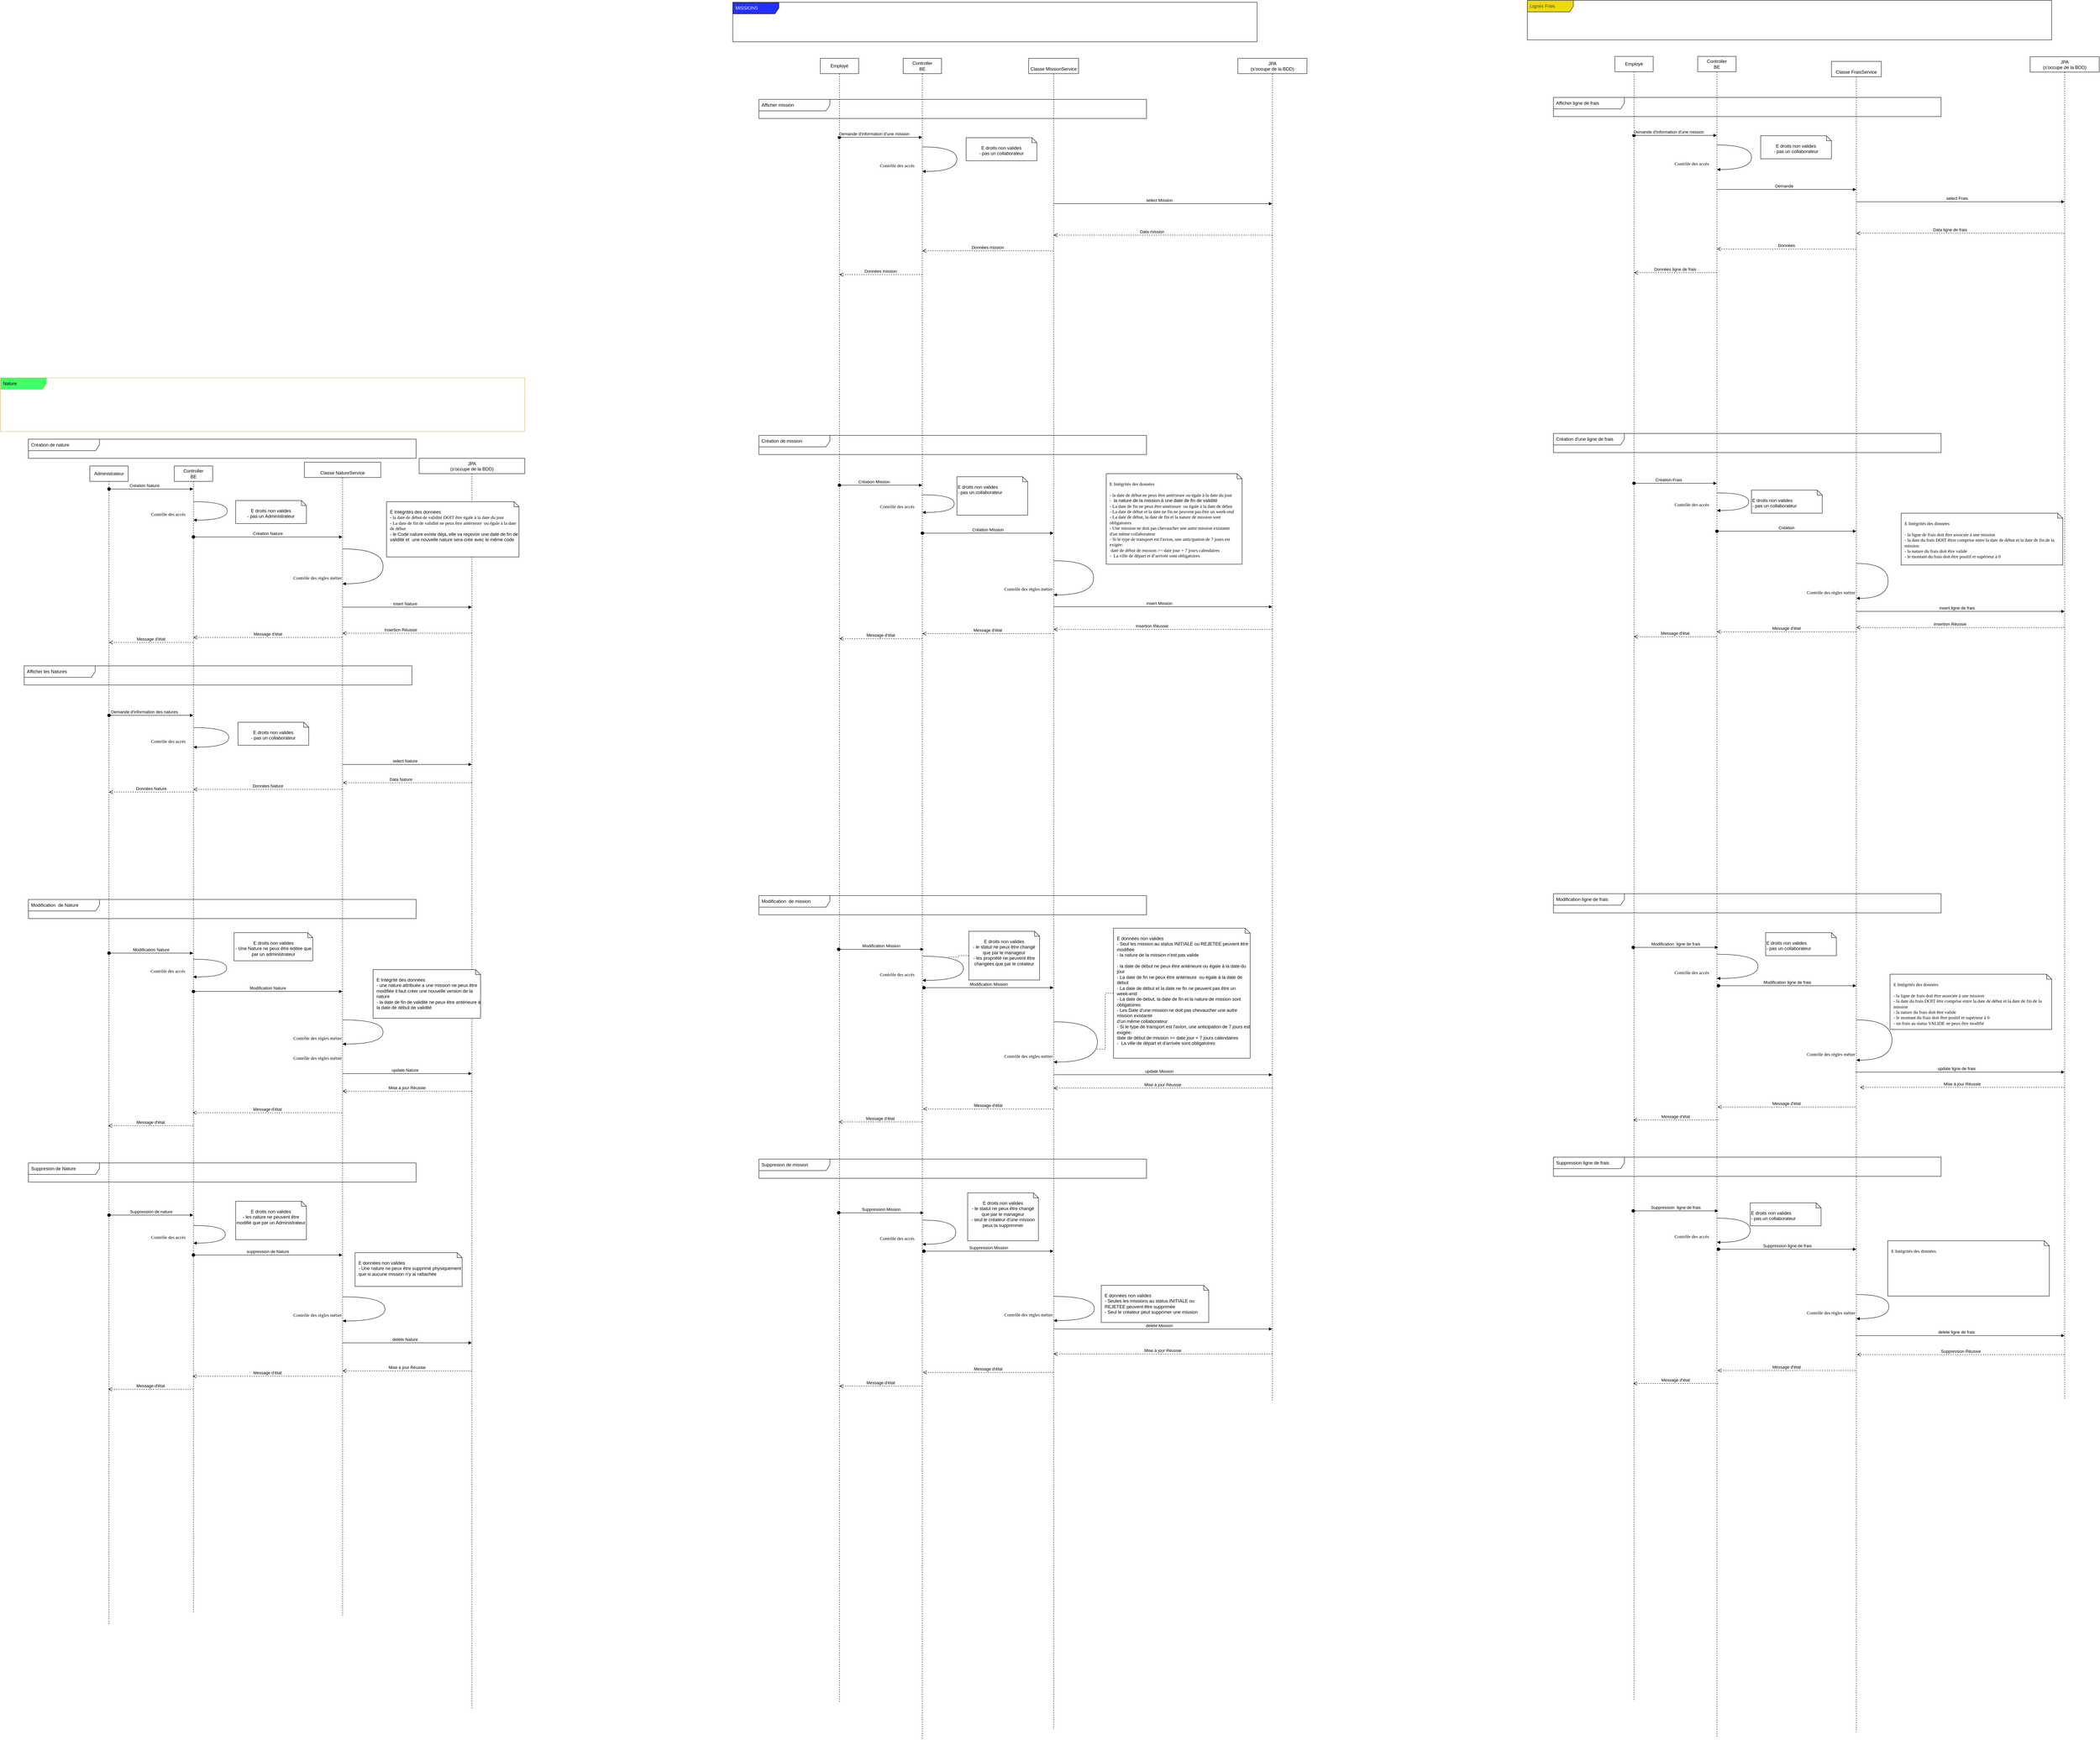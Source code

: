 <mxfile version="20.3.0" type="github">
  <diagram id="kgpKYQtTHZ0yAKxKKP6v" name="Page-1">
    <mxGraphModel dx="5066" dy="2447" grid="0" gridSize="10" guides="1" tooltips="1" connect="1" arrows="1" fold="1" page="1" pageScale="1" pageWidth="827" pageHeight="1169" math="0" shadow="0">
      <root>
        <mxCell id="0" />
        <mxCell id="1" parent="0" />
        <mxCell id="3nuBFxr9cyL0pnOWT2aG-1" value="&#xa;Classe MissionService" style="shape=umlLifeline;perimeter=lifelinePerimeter;container=1;collapsible=0;recursiveResize=0;rounded=0;shadow=0;strokeWidth=1;" parent="1" vertex="1">
          <mxGeometry x="343" y="-973" width="130" height="4356" as="geometry" />
        </mxCell>
        <mxCell id="3nuBFxr9cyL0pnOWT2aG-5" value="JPA&#xa;(s&#39;occupe de la BDD)" style="shape=umlLifeline;perimeter=lifelinePerimeter;container=1;collapsible=0;recursiveResize=0;rounded=0;shadow=0;strokeWidth=1;" parent="1" vertex="1">
          <mxGeometry x="888" y="-973" width="180" height="3501" as="geometry" />
        </mxCell>
        <mxCell id="5L8-g9ovLrtgpSLUulJO-5" value="&lt;div&gt;Controller&lt;/div&gt;&lt;div&gt;BE&lt;br&gt;&lt;/div&gt;" style="shape=umlLifeline;perimeter=lifelinePerimeter;whiteSpace=wrap;html=1;container=1;collapsible=0;recursiveResize=0;outlineConnect=0;" parent="1" vertex="1">
          <mxGeometry x="16" y="-973" width="100" height="4383" as="geometry" />
        </mxCell>
        <mxCell id="5L8-g9ovLrtgpSLUulJO-13" value="Création de mission" style="shape=umlFrame;whiteSpace=wrap;html=1;width=185;height=30;boundedLbl=1;verticalAlign=middle;align=left;spacingLeft=5;" parent="1" vertex="1">
          <mxGeometry x="-360" y="10" width="1010" height="50" as="geometry" />
        </mxCell>
        <mxCell id="5L8-g9ovLrtgpSLUulJO-2" value="&lt;div&gt;&lt;font style=&quot;font-size: 12px;&quot; face=&quot;Times New Roman&quot;&gt;E Intégrités des données&lt;/font&gt;&lt;/div&gt;&lt;div&gt;&lt;font style=&quot;font-size: 12px;&quot; face=&quot;Times New Roman&quot;&gt;&lt;br&gt;&lt;/font&gt;&lt;/div&gt;&lt;div&gt;&lt;font style=&quot;font-size: 12px;&quot; face=&quot;Times New Roman&quot;&gt;- la date de début ne peux être antérieure ou égale à la date du jour&lt;br&gt;&lt;/font&gt;&lt;/div&gt;&lt;div&gt;&lt;font style=&quot;font-size: 12px;&quot; face=&quot;Times New Roman&quot;&gt;-&amp;nbsp;&lt;/font&gt;&lt;font face=&quot;Helvetica&quot;&gt; la nature de la mission à une date de fin de validité&lt;br&gt;&lt;/font&gt;&lt;/div&gt;&lt;div&gt;&lt;font style=&quot;font-size: 12px;&quot; face=&quot;Times New Roman&quot;&gt;&lt;span id=&quot;page36R_mcid23&quot; class=&quot;markedContent&quot;&gt;- &lt;span dir=&quot;ltr&quot; role=&quot;presentation&quot; style=&quot;left: 161.669px; top: 1135.11px; transform: scaleX(0.902);&quot;&gt;La date de fin ne peux être antérieure&amp;nbsp; ou égale à la date de&lt;/span&gt;&lt;span dir=&quot;ltr&quot; role=&quot;presentation&quot; style=&quot;left: 497.849px; top: 1135.11px;&quot;&gt; &lt;/span&gt;&lt;span dir=&quot;ltr&quot; role=&quot;presentation&quot; style=&quot;left: 501.913px; top: 1135.11px; transform: scaleX(0.954);&quot;&gt;début&lt;/span&gt;&lt;/span&gt;&lt;/font&gt;&lt;font style=&quot;font-size: 12px;&quot; face=&quot;Times New Roman&quot;&gt;&lt;/font&gt;&lt;/div&gt;&lt;div&gt;&lt;font style=&quot;font-size: 12px;&quot; face=&quot;Times New Roman&quot;&gt;&lt;span id=&quot;page36R_mcid21&quot; class=&quot;markedContent&quot;&gt;&lt;span dir=&quot;ltr&quot; role=&quot;presentation&quot; style=&quot;left: 161.669px; top: 1089.53px; transform: scaleX(0.908);&quot;&gt;- La date de début et la date ne fin ne peuvent pas êt&lt;/span&gt;&lt;span dir=&quot;ltr&quot; role=&quot;presentation&quot; style=&quot;left: 376.385px; top: 1089.53px; transform: scaleX(0.938);&quot;&gt;re&lt;/span&gt;&lt;span dir=&quot;ltr&quot; role=&quot;presentation&quot; style=&quot;left: 390.337px; top: 1089.53px;&quot;&gt; &lt;/span&gt;&lt;span dir=&quot;ltr&quot; role=&quot;presentation&quot; style=&quot;left: 394.184px; top: 1089.53px; transform: scaleX(0.921);&quot;&gt;un week&lt;/span&gt;&lt;span dir=&quot;ltr&quot; role=&quot;presentation&quot; style=&quot;left: 451.575px; top: 1089.53px;&quot;&gt;-&lt;/span&gt;&lt;span dir=&quot;ltr&quot; role=&quot;presentation&quot; style=&quot;left: 456.478px; top: 1089.53px; transform: scaleX(0.927);&quot;&gt;end&lt;/span&gt;&lt;/span&gt;&lt;span id=&quot;page36R_mcid22&quot; class=&quot;markedContent&quot;&gt;&lt;/span&gt;&lt;/font&gt;&lt;font face=&quot;Times New Roman&quot;&gt;&lt;br&gt;&lt;/font&gt;&lt;/div&gt;&lt;div&gt;&lt;font face=&quot;Times New Roman&quot;&gt;&lt;font style=&quot;font-size: 12px;&quot;&gt;&lt;span id=&quot;page39R_mcid0&quot; class=&quot;markedContent&quot;&gt;&lt;span dir=&quot;ltr&quot; role=&quot;presentation&quot; style=&quot;left: 161.669px; top: 111.187px; transform: scaleX(0.912);&quot;&gt;- La date de début, la date de fin&lt;/span&gt;&lt;span dir=&quot;ltr&quot; role=&quot;presentation&quot; style=&quot;left: 371.999px; top: 111.187px;&quot;&gt; &lt;/span&gt;&lt;span dir=&quot;ltr&quot; role=&quot;presentation&quot; style=&quot;left: 375.84px; top: 111.187px; transform: scaleX(0.917);&quot;&gt;et la nature de mission&lt;/span&gt;&lt;span dir=&quot;ltr&quot; role=&quot;presentation&quot; style=&quot;left: 530.045px; top: 111.187px;&quot;&gt; &lt;/span&gt;&lt;span dir=&quot;ltr&quot; role=&quot;presentation&quot; style=&quot;left: 533.877px; top: 111.187px; transform: scaleX(0.946);&quot;&gt;sont obligatoir&lt;/span&gt;&lt;span dir=&quot;ltr&quot; role=&quot;presentation&quot; style=&quot;left: 632.313px; top: 111.187px; transform: scaleX(0.843);&quot;&gt;es&lt;/span&gt;&lt;/span&gt;&lt;span id=&quot;page39R_mcid1&quot; class=&quot;markedContent&quot;&gt;&lt;br role=&quot;presentation&quot;&gt;- &lt;span dir=&quot;ltr&quot; role=&quot;presentation&quot; style=&quot;left: 142.119px; top: 134.101px;&quot;&gt;&lt;/span&gt;&lt;span dir=&quot;ltr&quot; role=&quot;presentation&quot; style=&quot;left: 161.669px; top: 134.101px; transform: scaleX(0.905);&quot;&gt;Une&lt;/span&gt;&lt;span dir=&quot;ltr&quot; role=&quot;presentation&quot; style=&quot;left: 189.422px; top: 134.101px;&quot;&gt; &lt;/span&gt;&lt;span dir=&quot;ltr&quot; role=&quot;presentation&quot; style=&quot;left: 193.27px; top: 134.101px; transform: scaleX(0.91);&quot;&gt;mission&lt;/span&gt;&lt;span dir=&quot;ltr&quot; role=&quot;presentation&quot; style=&quot;left: 244.85px; top: 134.101px;&quot;&gt; &lt;/span&gt;&lt;span dir=&quot;ltr&quot; role=&quot;presentation&quot; style=&quot;left: 248.663px; top: 134.101px; transform: scaleX(0.911);&quot;&gt;ne doit pas chevaucher une autre&lt;/span&gt;&lt;span dir=&quot;ltr&quot; role=&quot;presentation&quot; style=&quot;left: 474.849px; top: 134.101px;&quot;&gt; &lt;/span&gt;&lt;span dir=&quot;ltr&quot; role=&quot;presentation&quot; style=&quot;left: 478.666px; top: 134.101px; transform: scaleX(0.908);&quot;&gt;mission&lt;/span&gt;&lt;span dir=&quot;ltr&quot; role=&quot;presentation&quot; style=&quot;left: 530.095px; top: 134.101px;&quot;&gt; &lt;/span&gt;&lt;span dir=&quot;ltr&quot; role=&quot;presentation&quot; style=&quot;left: 533.877px; top: 134.101px; transform: scaleX(0.928);&quot;&gt;existante&lt;/span&gt;&lt;/span&gt;&lt;/font&gt;&lt;/font&gt;&lt;/div&gt;&lt;div&gt;&lt;font face=&quot;Times New Roman&quot;&gt;&lt;font style=&quot;font-size: 12px;&quot;&gt;d&#39;un même collaborateur&lt;span id=&quot;page39R_mcid2&quot; class=&quot;markedContent&quot;&gt;&lt;br role=&quot;presentation&quot;&gt;- S&lt;span dir=&quot;ltr&quot; role=&quot;presentation&quot; style=&quot;left: 161.669px; top: 156.985px;&quot;&gt;&lt;/span&gt;&lt;span dir=&quot;ltr&quot; role=&quot;presentation&quot; style=&quot;left: 168.207px; top: 156.985px; transform: scaleX(0.92);&quot;&gt;i le type de transport est l&#39;avion, une anticipation de 7 jours est exigée:&lt;/span&gt;&lt;/span&gt;&lt;span id=&quot;page39R_mcid3&quot; class=&quot;markedContent&quot;&gt;&lt;span dir=&quot;ltr&quot; role=&quot;presentation&quot; style=&quot;left: 188.912px; top: 179.077px;&quot;&gt;&lt;/span&gt;&lt;span dir=&quot;ltr&quot; role=&quot;presentation&quot; style=&quot;left: 198.937px; top: 179.077px;&quot;&gt; &lt;br&gt;&lt;/span&gt;&lt;/span&gt;&lt;/font&gt;&lt;/font&gt;&lt;/div&gt;&lt;div&gt;&lt;font face=&quot;Times New Roman&quot;&gt;&lt;font style=&quot;font-size: 12px;&quot;&gt;&lt;span id=&quot;page39R_mcid3&quot; class=&quot;markedContent&quot;&gt;&lt;span style=&quot;&quot;&gt; &lt;/span&gt;&lt;span dir=&quot;ltr&quot; role=&quot;presentation&quot; style=&quot;left: 216.154px; top: 178.779px; transform: scaleX(0.908);&quot;&gt;&lt;span style=&quot;white-space: pre;&quot;&gt; &lt;/span&gt;date de début de mission &amp;gt;= date jour + 7 jours calendaires&lt;/span&gt;&lt;/span&gt;&lt;span id=&quot;page39R_mcid4&quot; class=&quot;markedContent&quot;&gt;&lt;br role=&quot;presentation&quot;&gt;-&amp;nbsp;&lt;span dir=&quot;ltr&quot; role=&quot;presentation&quot; style=&quot;left: 142.119px; top: 201.662px;&quot;&gt; &lt;/span&gt;&lt;span dir=&quot;ltr&quot; role=&quot;presentation&quot; style=&quot;left: 161.669px; top: 201.662px; transform: scaleX(0.894);&quot;&gt;La ville de dép&lt;/span&gt;&lt;span dir=&quot;ltr&quot; role=&quot;presentation&quot; style=&quot;left: 258.107px; top: 201.662px; transform: scaleX(0.952);&quot;&gt;art et d&lt;/span&gt;&lt;span dir=&quot;ltr&quot; role=&quot;presentation&quot; style=&quot;left: 307.734px; top: 201.662px;&quot;&gt;’&lt;/span&gt;&lt;span dir=&quot;ltr&quot; role=&quot;presentation&quot; style=&quot;left: 311.911px; top: 201.662px; transform: scaleX(0.926);&quot;&gt;arrivée sont obligatoires&lt;/span&gt;&lt;/span&gt;&lt;font style=&quot;font-size: 12px;&quot;&gt;&lt;span id=&quot;page36R_mcid23&quot; class=&quot;markedContent&quot;&gt;&lt;span dir=&quot;ltr&quot; role=&quot;presentation&quot; style=&quot;left: 501.913px; top: 1135.11px; transform: scaleX(0.954);&quot;&gt;&lt;/span&gt;&lt;/span&gt;&lt;/font&gt;&lt;/font&gt;&lt;/font&gt;&lt;/div&gt;" style="shape=note2;boundedLbl=1;whiteSpace=wrap;html=1;size=13;verticalAlign=top;align=left;spacingLeft=7;" parent="1" vertex="1">
          <mxGeometry x="545" y="110" width="354" height="236" as="geometry" />
        </mxCell>
        <mxCell id="5L8-g9ovLrtgpSLUulJO-20" value="Mise à jour Réussie" style="verticalAlign=bottom;endArrow=open;dashed=1;endSize=8;shadow=0;strokeWidth=1;" parent="1" source="3nuBFxr9cyL0pnOWT2aG-5" edge="1" target="3nuBFxr9cyL0pnOWT2aG-1">
          <mxGeometry relative="1" as="geometry">
            <mxPoint x="425" y="986" as="targetPoint" />
            <mxPoint x="787.49" y="1715.0" as="sourcePoint" />
            <Array as="points">
              <mxPoint x="854" y="1712" />
            </Array>
          </mxGeometry>
        </mxCell>
        <mxCell id="5L8-g9ovLrtgpSLUulJO-22" value="Modification Mission" style="verticalAlign=bottom;startArrow=oval;endArrow=block;startSize=8;shadow=0;strokeWidth=1;" parent="1" edge="1" target="3nuBFxr9cyL0pnOWT2aG-1">
          <mxGeometry relative="1" as="geometry">
            <mxPoint x="70" y="1450" as="sourcePoint" />
            <mxPoint x="428.82" y="1450" as="targetPoint" />
            <Array as="points" />
          </mxGeometry>
        </mxCell>
        <mxCell id="5L8-g9ovLrtgpSLUulJO-71" style="edgeStyle=orthogonalEdgeStyle;rounded=0;orthogonalLoop=1;jettySize=auto;html=1;dashed=1;endArrow=none;endFill=0;" parent="1" source="5L8-g9ovLrtgpSLUulJO-24" edge="1">
          <mxGeometry relative="1" as="geometry">
            <mxPoint x="520" y="1610" as="targetPoint" />
          </mxGeometry>
        </mxCell>
        <mxCell id="5L8-g9ovLrtgpSLUulJO-25" value="Message d&#39;état" style="verticalAlign=bottom;endArrow=open;dashed=1;endSize=8;shadow=0;strokeWidth=1;" parent="1" edge="1" source="3nuBFxr9cyL0pnOWT2aG-1">
          <mxGeometry relative="1" as="geometry">
            <mxPoint x="68" y="1766.1" as="targetPoint" />
            <mxPoint x="426.98" y="1766.1" as="sourcePoint" />
            <Array as="points" />
          </mxGeometry>
        </mxCell>
        <mxCell id="5L8-g9ovLrtgpSLUulJO-28" value="update Mission" style="verticalAlign=bottom;endArrow=block;shadow=0;strokeWidth=1;" parent="1" target="3nuBFxr9cyL0pnOWT2aG-5" edge="1" source="3nuBFxr9cyL0pnOWT2aG-1">
          <mxGeometry x="-0.032" relative="1" as="geometry">
            <mxPoint x="426.98" y="1675.24" as="sourcePoint" />
            <mxPoint x="779.5" y="1675.24" as="targetPoint" />
            <Array as="points">
              <mxPoint x="886" y="1677" />
            </Array>
            <mxPoint as="offset" />
          </mxGeometry>
        </mxCell>
        <mxCell id="5L8-g9ovLrtgpSLUulJO-33" value="Employé" style="shape=umlLifeline;perimeter=lifelinePerimeter;whiteSpace=wrap;html=1;container=1;collapsible=0;recursiveResize=0;outlineConnect=0;" parent="1" vertex="1">
          <mxGeometry x="-200" y="-973" width="100" height="4286" as="geometry" />
        </mxCell>
        <mxCell id="5L8-g9ovLrtgpSLUulJO-34" value="Création Mission" style="verticalAlign=bottom;startArrow=oval;endArrow=block;startSize=8;shadow=0;strokeWidth=1;" parent="1" source="5L8-g9ovLrtgpSLUulJO-33" target="5L8-g9ovLrtgpSLUulJO-5" edge="1">
          <mxGeometry x="-0.159" relative="1" as="geometry">
            <mxPoint x="-120" y="150" as="sourcePoint" />
            <mxPoint x="70" y="150" as="targetPoint" />
            <Array as="points">
              <mxPoint x="-10" y="140" />
            </Array>
            <mxPoint as="offset" />
          </mxGeometry>
        </mxCell>
        <mxCell id="5L8-g9ovLrtgpSLUulJO-37" value="Message d&#39;état" style="verticalAlign=bottom;endArrow=open;dashed=1;endSize=8;shadow=0;strokeWidth=1;" parent="1" source="5L8-g9ovLrtgpSLUulJO-5" target="5L8-g9ovLrtgpSLUulJO-33" edge="1">
          <mxGeometry relative="1" as="geometry">
            <mxPoint x="-150" y="230.0" as="targetPoint" />
            <mxPoint x="70" y="420" as="sourcePoint" />
            <Array as="points">
              <mxPoint x="20" y="540" />
            </Array>
          </mxGeometry>
        </mxCell>
        <mxCell id="5L8-g9ovLrtgpSLUulJO-35" value="Modification Mission" style="verticalAlign=bottom;startArrow=oval;endArrow=block;startSize=8;shadow=0;strokeWidth=1;" parent="1" edge="1">
          <mxGeometry relative="1" as="geometry">
            <mxPoint x="-152" y="1350" as="sourcePoint" />
            <mxPoint x="69.5" y="1350" as="targetPoint" />
            <Array as="points">
              <mxPoint x="-30" y="1350" />
            </Array>
          </mxGeometry>
        </mxCell>
        <mxCell id="3nuBFxr9cyL0pnOWT2aG-3" value="Création Mission" style="verticalAlign=bottom;startArrow=oval;endArrow=block;startSize=8;shadow=0;strokeWidth=1;" parent="1" source="5L8-g9ovLrtgpSLUulJO-5" target="3nuBFxr9cyL0pnOWT2aG-1" edge="1">
          <mxGeometry relative="1" as="geometry">
            <mxPoint x="127" y="326" as="sourcePoint" />
            <mxPoint x="415" y="342" as="targetPoint" />
            <Array as="points">
              <mxPoint x="297" y="265" />
            </Array>
          </mxGeometry>
        </mxCell>
        <mxCell id="5L8-g9ovLrtgpSLUulJO-61" value="&lt;div&gt;E droits non valides&lt;/div&gt;&lt;div&gt;- pas un collaborateur&lt;/div&gt;" style="shape=note2;boundedLbl=1;whiteSpace=wrap;html=1;size=13;verticalAlign=top;align=left;" parent="1" vertex="1">
          <mxGeometry x="156" y="118" width="184.32" height="100" as="geometry" />
        </mxCell>
        <mxCell id="5L8-g9ovLrtgpSLUulJO-65" style="edgeStyle=orthogonalEdgeStyle;rounded=0;orthogonalLoop=1;jettySize=auto;html=1;dashed=1;strokeColor=none;endArrow=none;endFill=0;" parent="1" source="5L8-g9ovLrtgpSLUulJO-63" edge="1">
          <mxGeometry relative="1" as="geometry">
            <mxPoint x="120" y="1400" as="targetPoint" />
          </mxGeometry>
        </mxCell>
        <mxCell id="5L8-g9ovLrtgpSLUulJO-66" style="edgeStyle=orthogonalEdgeStyle;rounded=0;orthogonalLoop=1;jettySize=auto;html=1;dashed=1;endArrow=none;endFill=0;" parent="1" source="5L8-g9ovLrtgpSLUulJO-63" edge="1">
          <mxGeometry relative="1" as="geometry">
            <mxPoint x="130" y="1370" as="targetPoint" />
          </mxGeometry>
        </mxCell>
        <mxCell id="5L8-g9ovLrtgpSLUulJO-63" value="&lt;div&gt;E droits non valides&lt;/div&gt;&lt;div&gt;- le statut ne peux être changé que par le manageur&lt;/div&gt;&lt;div&gt;- les propriété ne peuvent être changées que par le créateur&lt;/div&gt;" style="shape=note2;boundedLbl=1;whiteSpace=wrap;html=1;size=13;verticalAlign=top;align=center;" parent="1" vertex="1">
          <mxGeometry x="187" y="1303" width="184.32" height="127" as="geometry" />
        </mxCell>
        <mxCell id="5L8-g9ovLrtgpSLUulJO-24" value="&lt;div&gt;&lt;font face=&quot;Helvetica&quot;&gt;E données non valides&lt;br&gt;&lt;/font&gt;&lt;/div&gt;&lt;div&gt;&lt;font face=&quot;Helvetica&quot;&gt;- Seul les mission au status INITIALE ou REJETEE peuvent être modifiée&lt;/font&gt;&lt;/div&gt;&lt;div&gt;&lt;font face=&quot;Helvetica&quot;&gt;- la nature de la mission n&#39;est pas valide&lt;br&gt;&lt;/font&gt;&lt;/div&gt;&lt;div&gt;&lt;font style=&quot;font-size: 12px;&quot; face=&quot;Helvetica&quot;&gt;&lt;br&gt;&lt;/font&gt;&lt;/div&gt;&lt;div&gt;&lt;font style=&quot;font-size: 12px;&quot; face=&quot;Helvetica&quot;&gt;- la date de début ne peux être antérieure ou égale à la date du jour&lt;br&gt;&lt;/font&gt;&lt;/div&gt;&lt;div&gt;&lt;font style=&quot;font-size: 12px;&quot; face=&quot;Helvetica&quot;&gt;&lt;span id=&quot;page36R_mcid23&quot; class=&quot;markedContent&quot;&gt;- &lt;span dir=&quot;ltr&quot; role=&quot;presentation&quot; style=&quot;left: 161.669px; top: 1135.11px; transform: scaleX(0.902);&quot;&gt;La date de fin ne peux être antérieure&amp;nbsp; ou égale à la date de&lt;/span&gt;&lt;span dir=&quot;ltr&quot; role=&quot;presentation&quot; style=&quot;left: 497.849px; top: 1135.11px;&quot;&gt; &lt;/span&gt;&lt;span dir=&quot;ltr&quot; role=&quot;presentation&quot; style=&quot;left: 501.913px; top: 1135.11px; transform: scaleX(0.954);&quot;&gt;début&lt;/span&gt;&lt;/span&gt;&lt;/font&gt;&lt;/div&gt;&lt;div&gt;&lt;font style=&quot;font-size: 12px;&quot; face=&quot;Helvetica&quot;&gt;&lt;span id=&quot;page36R_mcid21&quot; class=&quot;markedContent&quot;&gt;&lt;span dir=&quot;ltr&quot; role=&quot;presentation&quot; style=&quot;left: 161.669px; top: 1089.53px; transform: scaleX(0.908);&quot;&gt;- La date de début et la date ne fin ne peuvent pas êt&lt;/span&gt;&lt;span dir=&quot;ltr&quot; role=&quot;presentation&quot; style=&quot;left: 376.385px; top: 1089.53px; transform: scaleX(0.938);&quot;&gt;re&lt;/span&gt;&lt;span dir=&quot;ltr&quot; role=&quot;presentation&quot; style=&quot;left: 390.337px; top: 1089.53px;&quot;&gt; &lt;/span&gt;&lt;span dir=&quot;ltr&quot; role=&quot;presentation&quot; style=&quot;left: 394.184px; top: 1089.53px; transform: scaleX(0.921);&quot;&gt;un week&lt;/span&gt;&lt;span dir=&quot;ltr&quot; role=&quot;presentation&quot; style=&quot;left: 451.575px; top: 1089.53px;&quot;&gt;-&lt;/span&gt;&lt;span dir=&quot;ltr&quot; role=&quot;presentation&quot; style=&quot;left: 456.478px; top: 1089.53px; transform: scaleX(0.927);&quot;&gt;end&lt;/span&gt;&lt;/span&gt;&lt;span id=&quot;page36R_mcid22&quot; class=&quot;markedContent&quot;&gt;&lt;/span&gt;&lt;/font&gt;&lt;font face=&quot;Helvetica&quot;&gt;&lt;br&gt;&lt;/font&gt;&lt;/div&gt;&lt;div&gt;&lt;font style=&quot;font-size: 12px;&quot; face=&quot;Helvetica&quot;&gt;&lt;span id=&quot;page39R_mcid0&quot; class=&quot;markedContent&quot;&gt;&lt;span dir=&quot;ltr&quot; role=&quot;presentation&quot; style=&quot;left: 161.669px; top: 111.187px; transform: scaleX(0.912);&quot;&gt;- La date de début, la date de fin&lt;/span&gt;&lt;span dir=&quot;ltr&quot; role=&quot;presentation&quot; style=&quot;left: 371.999px; top: 111.187px;&quot;&gt; &lt;/span&gt;&lt;span dir=&quot;ltr&quot; role=&quot;presentation&quot; style=&quot;left: 375.84px; top: 111.187px; transform: scaleX(0.917);&quot;&gt;et la nature de mission&lt;/span&gt;&lt;span dir=&quot;ltr&quot; role=&quot;presentation&quot; style=&quot;left: 530.045px; top: 111.187px;&quot;&gt; &lt;/span&gt;&lt;span dir=&quot;ltr&quot; role=&quot;presentation&quot; style=&quot;left: 533.877px; top: 111.187px; transform: scaleX(0.946);&quot;&gt;sont obligatoir&lt;/span&gt;&lt;span dir=&quot;ltr&quot; role=&quot;presentation&quot; style=&quot;left: 632.313px; top: 111.187px; transform: scaleX(0.843);&quot;&gt;es&lt;/span&gt;&lt;/span&gt;&lt;span id=&quot;page39R_mcid1&quot; class=&quot;markedContent&quot;&gt;&lt;br role=&quot;presentation&quot;&gt;- Les Date d&#39;u&lt;span dir=&quot;ltr&quot; role=&quot;presentation&quot; style=&quot;left: 161.669px; top: 134.101px; transform: scaleX(0.905);&quot;&gt;ne&lt;/span&gt;&lt;span dir=&quot;ltr&quot; role=&quot;presentation&quot; style=&quot;left: 189.422px; top: 134.101px;&quot;&gt; &lt;/span&gt;&lt;span dir=&quot;ltr&quot; role=&quot;presentation&quot; style=&quot;left: 193.27px; top: 134.101px; transform: scaleX(0.91);&quot;&gt;mission&lt;/span&gt;&lt;span dir=&quot;ltr&quot; role=&quot;presentation&quot; style=&quot;left: 244.85px; top: 134.101px;&quot;&gt; &lt;/span&gt;&lt;span dir=&quot;ltr&quot; role=&quot;presentation&quot; style=&quot;left: 248.663px; top: 134.101px; transform: scaleX(0.911);&quot;&gt;ne doit pas chevaucher une autre&lt;/span&gt;&lt;span dir=&quot;ltr&quot; role=&quot;presentation&quot; style=&quot;left: 474.849px; top: 134.101px;&quot;&gt; &lt;/span&gt;&lt;span dir=&quot;ltr&quot; role=&quot;presentation&quot; style=&quot;left: 478.666px; top: 134.101px; transform: scaleX(0.908);&quot;&gt;mission&lt;/span&gt;&lt;span dir=&quot;ltr&quot; role=&quot;presentation&quot; style=&quot;left: 530.095px; top: 134.101px;&quot;&gt; &lt;/span&gt;&lt;span dir=&quot;ltr&quot; role=&quot;presentation&quot; style=&quot;left: 533.877px; top: 134.101px; transform: scaleX(0.928);&quot;&gt;existante&lt;/span&gt;&lt;/span&gt;&lt;/font&gt;&lt;/div&gt;&lt;div&gt;&lt;font style=&quot;font-size: 12px;&quot; face=&quot;Helvetica&quot;&gt;d&#39;un même collaborateur&lt;span id=&quot;page39R_mcid2&quot; class=&quot;markedContent&quot;&gt;&lt;br role=&quot;presentation&quot;&gt;- S&lt;span dir=&quot;ltr&quot; role=&quot;presentation&quot; style=&quot;left: 161.669px; top: 156.985px;&quot;&gt;&lt;/span&gt;&lt;span dir=&quot;ltr&quot; role=&quot;presentation&quot; style=&quot;left: 168.207px; top: 156.985px; transform: scaleX(0.92);&quot;&gt;i le type de transport est l&#39;avion, une anticipation de 7 jours est exigée:&lt;/span&gt;&lt;/span&gt;&lt;span id=&quot;page39R_mcid3&quot; class=&quot;markedContent&quot;&gt;&lt;span dir=&quot;ltr&quot; role=&quot;presentation&quot; style=&quot;left: 188.912px; top: 179.077px;&quot;&gt;&lt;/span&gt;&lt;span dir=&quot;ltr&quot; role=&quot;presentation&quot; style=&quot;left: 198.937px; top: 179.077px;&quot;&gt; &lt;br&gt;&lt;/span&gt;&lt;/span&gt;&lt;/font&gt;&lt;/div&gt;&lt;font style=&quot;font-size: 12px;&quot; face=&quot;Helvetica&quot;&gt;&lt;span id=&quot;page39R_mcid3&quot; class=&quot;markedContent&quot;&gt;&lt;span style=&quot;&quot;&gt; &lt;/span&gt;&lt;span dir=&quot;ltr&quot; role=&quot;presentation&quot; style=&quot;left: 216.154px; top: 178.779px; transform: scaleX(0.908);&quot;&gt;date de début de mission &amp;gt;= date jour + 7 jours calendaires&lt;/span&gt;&lt;/span&gt;&lt;span id=&quot;page39R_mcid4&quot; class=&quot;markedContent&quot;&gt;&lt;br role=&quot;presentation&quot;&gt;-&amp;nbsp;&lt;span dir=&quot;ltr&quot; role=&quot;presentation&quot; style=&quot;left: 142.119px; top: 201.662px;&quot;&gt; &lt;/span&gt;&lt;span dir=&quot;ltr&quot; role=&quot;presentation&quot; style=&quot;left: 161.669px; top: 201.662px; transform: scaleX(0.894);&quot;&gt;La ville de dép&lt;/span&gt;&lt;span dir=&quot;ltr&quot; role=&quot;presentation&quot; style=&quot;left: 258.107px; top: 201.662px; transform: scaleX(0.952);&quot;&gt;art et d&lt;/span&gt;&lt;span dir=&quot;ltr&quot; role=&quot;presentation&quot; style=&quot;left: 307.734px; top: 201.662px;&quot;&gt;’&lt;/span&gt;&lt;span dir=&quot;ltr&quot; role=&quot;presentation&quot; style=&quot;left: 311.911px; top: 201.662px; transform: scaleX(0.926);&quot;&gt;arrivée sont obligatoires&lt;/span&gt;&lt;/span&gt;&lt;/font&gt;" style="shape=note2;boundedLbl=1;whiteSpace=wrap;html=1;size=13;verticalAlign=top;align=left;spacingLeft=7;" parent="1" vertex="1">
          <mxGeometry x="564" y="1295" width="356" height="339" as="geometry" />
        </mxCell>
        <mxCell id="5L8-g9ovLrtgpSLUulJO-74" value="Message d&#39;état" style="verticalAlign=bottom;endArrow=open;dashed=1;endSize=8;shadow=0;strokeWidth=1;" parent="1" edge="1" source="5L8-g9ovLrtgpSLUulJO-5">
          <mxGeometry relative="1" as="geometry">
            <mxPoint x="-152" y="1800" as="targetPoint" />
            <mxPoint x="69.5" y="1800" as="sourcePoint" />
            <Array as="points">
              <mxPoint x="30" y="1800" />
            </Array>
          </mxGeometry>
        </mxCell>
        <mxCell id="5L8-g9ovLrtgpSLUulJO-81" value="&lt;div&gt;Modification&amp;nbsp; de mission&lt;/div&gt;" style="shape=umlFrame;whiteSpace=wrap;html=1;width=185;height=30;boundedLbl=1;verticalAlign=middle;align=left;spacingLeft=5;" parent="1" vertex="1">
          <mxGeometry x="-360" y="1210" width="1010" height="50" as="geometry" />
        </mxCell>
        <mxCell id="Jw-Lm7LRE4pyzQuO6-6R-1" value="&lt;div&gt;Afficher mission&lt;/div&gt;" style="shape=umlFrame;whiteSpace=wrap;html=1;width=185;height=30;boundedLbl=1;verticalAlign=middle;align=left;spacingLeft=5;" parent="1" vertex="1">
          <mxGeometry x="-360" y="-866" width="1010" height="50" as="geometry" />
        </mxCell>
        <mxCell id="Jw-Lm7LRE4pyzQuO6-6R-2" value="Demande d&#39;information d&#39;une mission" style="verticalAlign=bottom;startArrow=oval;endArrow=block;startSize=8;shadow=0;strokeWidth=1;" parent="1" source="5L8-g9ovLrtgpSLUulJO-33" target="5L8-g9ovLrtgpSLUulJO-5" edge="1">
          <mxGeometry x="-0.159" relative="1" as="geometry">
            <mxPoint x="-149.999" y="730" as="sourcePoint" />
            <mxPoint x="70.43" y="730" as="targetPoint" />
            <Array as="points">
              <mxPoint x="-81" y="-767" />
            </Array>
            <mxPoint as="offset" />
          </mxGeometry>
        </mxCell>
        <mxCell id="Jw-Lm7LRE4pyzQuO6-6R-5" value="insert Mission" style="verticalAlign=bottom;endArrow=block;shadow=0;strokeWidth=1;" parent="1" source="3nuBFxr9cyL0pnOWT2aG-1" target="3nuBFxr9cyL0pnOWT2aG-5" edge="1">
          <mxGeometry x="-0.032" relative="1" as="geometry">
            <mxPoint x="431.56" y="423.38" as="sourcePoint" />
            <mxPoint x="780.18" y="380" as="targetPoint" />
            <Array as="points">
              <mxPoint x="630" y="457" />
            </Array>
            <mxPoint as="offset" />
          </mxGeometry>
        </mxCell>
        <mxCell id="Jw-Lm7LRE4pyzQuO6-6R-6" value="Insertion Réussie" style="verticalAlign=bottom;endArrow=open;dashed=1;endSize=8;shadow=0;strokeWidth=1;" parent="1" source="3nuBFxr9cyL0pnOWT2aG-5" target="3nuBFxr9cyL0pnOWT2aG-1" edge="1">
          <mxGeometry x="0.1" relative="1" as="geometry">
            <mxPoint x="429.48" y="446.98" as="targetPoint" />
            <Array as="points">
              <mxPoint x="724" y="516" />
            </Array>
            <mxPoint as="offset" />
            <mxPoint x="780.18" y="446.98" as="sourcePoint" />
          </mxGeometry>
        </mxCell>
        <mxCell id="Jw-Lm7LRE4pyzQuO6-6R-8" value="select Mission" style="verticalAlign=bottom;endArrow=block;shadow=0;strokeWidth=1;" parent="1" source="3nuBFxr9cyL0pnOWT2aG-1" target="3nuBFxr9cyL0pnOWT2aG-5" edge="1">
          <mxGeometry x="-0.032" relative="1" as="geometry">
            <mxPoint x="432.24" y="843.38" as="sourcePoint" />
            <mxPoint x="780.86" y="800" as="targetPoint" />
            <Array as="points">
              <mxPoint x="570" y="-594" />
            </Array>
            <mxPoint as="offset" />
          </mxGeometry>
        </mxCell>
        <mxCell id="Jw-Lm7LRE4pyzQuO6-6R-9" value="Data mission" style="verticalAlign=bottom;endArrow=open;dashed=1;endSize=8;shadow=0;strokeWidth=1;" parent="1" source="3nuBFxr9cyL0pnOWT2aG-5" target="3nuBFxr9cyL0pnOWT2aG-1" edge="1">
          <mxGeometry x="0.1" relative="1" as="geometry">
            <mxPoint x="430.16" y="866.98" as="targetPoint" />
            <Array as="points">
              <mxPoint x="577" y="-512" />
            </Array>
            <mxPoint as="offset" />
            <mxPoint x="780.86" y="866.98" as="sourcePoint" />
          </mxGeometry>
        </mxCell>
        <mxCell id="Jw-Lm7LRE4pyzQuO6-6R-10" value="Données mission" style="verticalAlign=bottom;endArrow=open;dashed=1;endSize=8;shadow=0;strokeWidth=1;" parent="1" source="3nuBFxr9cyL0pnOWT2aG-1" target="5L8-g9ovLrtgpSLUulJO-5" edge="1">
          <mxGeometry relative="1" as="geometry">
            <mxPoint x="74.094" y="-137" as="targetPoint" />
            <mxPoint x="435.91" y="-137" as="sourcePoint" />
            <Array as="points">
              <mxPoint x="360" y="-471" />
            </Array>
          </mxGeometry>
        </mxCell>
        <mxCell id="Jw-Lm7LRE4pyzQuO6-6R-13" value="Message d&#39;état" style="verticalAlign=bottom;endArrow=open;dashed=1;endSize=8;shadow=0;strokeWidth=1;" parent="1" source="3nuBFxr9cyL0pnOWT2aG-1" target="5L8-g9ovLrtgpSLUulJO-5" edge="1">
          <mxGeometry relative="1" as="geometry">
            <mxPoint x="74" y="474" as="targetPoint" />
            <mxPoint x="408" y="527" as="sourcePoint" />
            <Array as="points">
              <mxPoint x="333" y="527" />
            </Array>
          </mxGeometry>
        </mxCell>
        <mxCell id="Jw-Lm7LRE4pyzQuO6-6R-17" value="Mise à jour Réussie" style="verticalAlign=bottom;endArrow=open;dashed=1;endSize=8;shadow=0;strokeWidth=1;" parent="1" source="3nuBFxr9cyL0pnOWT2aG-5" edge="1" target="3nuBFxr9cyL0pnOWT2aG-1">
          <mxGeometry relative="1" as="geometry">
            <mxPoint x="431.01" y="2411.8" as="targetPoint" />
            <mxPoint x="779.5" y="2411.8" as="sourcePoint" />
            <Array as="points">
              <mxPoint x="721" y="2405" />
            </Array>
          </mxGeometry>
        </mxCell>
        <mxCell id="Jw-Lm7LRE4pyzQuO6-6R-18" value="Suppression Mission" style="verticalAlign=bottom;startArrow=oval;endArrow=block;startSize=8;shadow=0;strokeWidth=1;" parent="1" edge="1" target="3nuBFxr9cyL0pnOWT2aG-1">
          <mxGeometry relative="1" as="geometry">
            <mxPoint x="70" y="2137" as="sourcePoint" />
            <mxPoint x="428.82" y="2137" as="targetPoint" />
            <Array as="points" />
          </mxGeometry>
        </mxCell>
        <mxCell id="Jw-Lm7LRE4pyzQuO6-6R-20" value="Message d&#39;état" style="verticalAlign=bottom;endArrow=open;dashed=1;endSize=8;shadow=0;strokeWidth=1;" parent="1" edge="1" source="3nuBFxr9cyL0pnOWT2aG-1">
          <mxGeometry relative="1" as="geometry">
            <mxPoint x="68" y="2453.1" as="targetPoint" />
            <mxPoint x="426.98" y="2453.1" as="sourcePoint" />
            <Array as="points" />
          </mxGeometry>
        </mxCell>
        <mxCell id="Jw-Lm7LRE4pyzQuO6-6R-21" value="delete Mission" style="verticalAlign=bottom;endArrow=block;shadow=0;strokeWidth=1;" parent="1" target="3nuBFxr9cyL0pnOWT2aG-5" edge="1" source="3nuBFxr9cyL0pnOWT2aG-1">
          <mxGeometry x="-0.032" relative="1" as="geometry">
            <mxPoint x="426.98" y="2362.24" as="sourcePoint" />
            <mxPoint x="779.5" y="2362.24" as="targetPoint" />
            <Array as="points">
              <mxPoint x="748" y="2340" />
            </Array>
            <mxPoint as="offset" />
          </mxGeometry>
        </mxCell>
        <mxCell id="Jw-Lm7LRE4pyzQuO6-6R-22" value="Suppression Mission" style="verticalAlign=bottom;startArrow=oval;endArrow=block;startSize=8;shadow=0;strokeWidth=1;" parent="1" edge="1">
          <mxGeometry relative="1" as="geometry">
            <mxPoint x="-152" y="2037" as="sourcePoint" />
            <mxPoint x="69.5" y="2037" as="targetPoint" />
            <Array as="points">
              <mxPoint x="-30" y="2037" />
            </Array>
          </mxGeometry>
        </mxCell>
        <mxCell id="Jw-Lm7LRE4pyzQuO6-6R-23" style="edgeStyle=orthogonalEdgeStyle;rounded=0;orthogonalLoop=1;jettySize=auto;html=1;dashed=1;strokeColor=none;endArrow=none;endFill=0;" parent="1" source="Jw-Lm7LRE4pyzQuO6-6R-25" edge="1">
          <mxGeometry relative="1" as="geometry">
            <mxPoint x="120" y="2087" as="targetPoint" />
          </mxGeometry>
        </mxCell>
        <mxCell id="Jw-Lm7LRE4pyzQuO6-6R-25" value="&lt;div&gt;E droits non valides&lt;/div&gt;&lt;div&gt;- le statut ne peux être changé que par le manageur&lt;/div&gt;&lt;div&gt;- seul le créateur d&#39;une mission peux la supprimmer&lt;br&gt;&lt;/div&gt;" style="shape=note2;boundedLbl=1;whiteSpace=wrap;html=1;size=13;verticalAlign=top;align=center;" parent="1" vertex="1">
          <mxGeometry x="184" y="1985" width="184.32" height="125" as="geometry" />
        </mxCell>
        <mxCell id="Jw-Lm7LRE4pyzQuO6-6R-26" value="&lt;div&gt;E données non valides&lt;br&gt;&lt;/div&gt;&lt;div&gt;- Seules les missions au status INITIALE ou REJETEE peuvent être supprimée&lt;br&gt;&lt;/div&gt;&lt;div&gt;- Seul le créateur peut supprimer une mission&lt;br&gt;&lt;/div&gt;" style="shape=note2;boundedLbl=1;whiteSpace=wrap;html=1;size=13;verticalAlign=top;align=left;spacingLeft=7;" parent="1" vertex="1">
          <mxGeometry x="532" y="2226" width="280" height="97" as="geometry" />
        </mxCell>
        <mxCell id="Jw-Lm7LRE4pyzQuO6-6R-27" value="Message d&#39;état" style="verticalAlign=bottom;endArrow=open;dashed=1;endSize=8;shadow=0;strokeWidth=1;" parent="1" edge="1" target="5L8-g9ovLrtgpSLUulJO-33" source="5L8-g9ovLrtgpSLUulJO-5">
          <mxGeometry relative="1" as="geometry">
            <mxPoint x="-144" y="2489" as="targetPoint" />
            <mxPoint x="77.5" y="2489" as="sourcePoint" />
            <Array as="points">
              <mxPoint x="-25" y="2489" />
            </Array>
          </mxGeometry>
        </mxCell>
        <mxCell id="Jw-Lm7LRE4pyzQuO6-6R-28" value="&lt;div&gt;Suppresion de mission&lt;/div&gt;" style="shape=umlFrame;whiteSpace=wrap;html=1;width=185;height=30;boundedLbl=1;verticalAlign=middle;align=left;spacingLeft=5;" parent="1" vertex="1">
          <mxGeometry x="-360" y="1897" width="1010" height="50" as="geometry" />
        </mxCell>
        <mxCell id="WW6heL2LgJYkknNflD3q-214" value="&#xa;Classe NatureService" style="shape=umlLifeline;perimeter=lifelinePerimeter;container=1;collapsible=0;recursiveResize=0;rounded=0;shadow=0;strokeWidth=1;" parent="1" vertex="1">
          <mxGeometry x="-1544" y="80" width="199" height="3006.5" as="geometry" />
        </mxCell>
        <mxCell id="WW6heL2LgJYkknNflD3q-216" value="JPA&#xa;(s&#39;occupe de la BDD)" style="shape=umlLifeline;perimeter=lifelinePerimeter;container=1;collapsible=0;recursiveResize=0;rounded=0;shadow=0;strokeWidth=1;" parent="1" vertex="1">
          <mxGeometry x="-1245" y="70" width="275.16" height="3260" as="geometry" />
        </mxCell>
        <mxCell id="GcxWw0-37bTrWmLcglua-122" value="Nature" style="shape=umlFrame;whiteSpace=wrap;html=1;width=120;height=30;boundedLbl=1;verticalAlign=middle;align=left;spacingLeft=5;fillColor=#42FF68;strokeColor=#d6b656;" parent="WW6heL2LgJYkknNflD3q-216" vertex="1">
          <mxGeometry x="-1090.84" y="-210" width="1366" height="140" as="geometry" />
        </mxCell>
        <mxCell id="WW6heL2LgJYkknNflD3q-263" value="&lt;div&gt;E données non valides&lt;br&gt;&lt;/div&gt;&lt;div&gt;- Une nature ne peux être supprimé physiquement que si aucune mission n&#39;y ai rattachée&lt;br&gt;&lt;/div&gt;" style="shape=note2;boundedLbl=1;whiteSpace=wrap;html=1;size=13;verticalAlign=top;align=left;spacingLeft=7;" parent="WW6heL2LgJYkknNflD3q-216" vertex="1">
          <mxGeometry x="-167" y="2071" width="279" height="88" as="geometry" />
        </mxCell>
        <mxCell id="WW6heL2LgJYkknNflD3q-217" value="&lt;div&gt;Controller&lt;/div&gt;&lt;div&gt;BE&lt;br&gt;&lt;/div&gt;" style="shape=umlLifeline;perimeter=lifelinePerimeter;whiteSpace=wrap;html=1;container=1;collapsible=0;recursiveResize=0;outlineConnect=0;" parent="1" vertex="1">
          <mxGeometry x="-1883" y="90" width="100" height="2990" as="geometry" />
        </mxCell>
        <mxCell id="WW6heL2LgJYkknNflD3q-219" value="Données Nature" style="verticalAlign=bottom;endArrow=open;dashed=1;endSize=8;shadow=0;strokeWidth=1;" parent="WW6heL2LgJYkknNflD3q-217" edge="1">
          <mxGeometry relative="1" as="geometry">
            <mxPoint x="-169.996" y="850" as="targetPoint" />
            <mxPoint x="50.18" y="850" as="sourcePoint" />
            <Array as="points" />
          </mxGeometry>
        </mxCell>
        <mxCell id="GcxWw0-37bTrWmLcglua-148" value="Contrôle des accés" style="html=1;verticalAlign=bottom;endArrow=block;labelBackgroundColor=none;fontFamily=Verdana;fontSize=12;elbow=vertical;edgeStyle=orthogonalEdgeStyle;curved=1;" parent="WW6heL2LgJYkknNflD3q-217" edge="1">
          <mxGeometry x="1" y="-66" relative="1" as="geometry">
            <mxPoint x="49.0" y="1286.0" as="sourcePoint" />
            <mxPoint x="49.0" y="1332" as="targetPoint" />
            <Array as="points">
              <mxPoint x="136.5" y="1286" />
              <mxPoint x="136.5" y="1332" />
            </Array>
            <mxPoint x="-66" y="60" as="offset" />
          </mxGeometry>
        </mxCell>
        <mxCell id="WW6heL2LgJYkknNflD3q-220" value="Création de nature" style="shape=umlFrame;whiteSpace=wrap;html=1;width=185;height=30;boundedLbl=1;verticalAlign=middle;align=left;spacingLeft=5;" parent="1" vertex="1">
          <mxGeometry x="-2263" y="20" width="1010" height="50" as="geometry" />
        </mxCell>
        <mxCell id="WW6heL2LgJYkknNflD3q-224" value="Mise à jour Réussie" style="verticalAlign=bottom;endArrow=open;dashed=1;endSize=8;shadow=0;strokeWidth=1;" parent="1" source="WW6heL2LgJYkknNflD3q-216" target="WW6heL2LgJYkknNflD3q-214" edge="1">
          <mxGeometry relative="1" as="geometry">
            <mxPoint x="-1471.99" y="1734.8" as="targetPoint" />
            <mxPoint x="-1123.5" y="1734.8" as="sourcePoint" />
            <Array as="points">
              <mxPoint x="-1291" y="1720" />
            </Array>
          </mxGeometry>
        </mxCell>
        <mxCell id="WW6heL2LgJYkknNflD3q-225" value="Modification Nature" style="verticalAlign=bottom;startArrow=oval;endArrow=block;startSize=8;shadow=0;strokeWidth=1;" parent="1" target="WW6heL2LgJYkknNflD3q-214" edge="1">
          <mxGeometry relative="1" as="geometry">
            <mxPoint x="-1833" y="1460" as="sourcePoint" />
            <mxPoint x="-1474.18" y="1460" as="targetPoint" />
            <Array as="points" />
          </mxGeometry>
        </mxCell>
        <mxCell id="WW6heL2LgJYkknNflD3q-227" value="Message d&#39;état" style="verticalAlign=bottom;endArrow=open;dashed=1;endSize=8;shadow=0;strokeWidth=1;" parent="1" source="WW6heL2LgJYkknNflD3q-214" edge="1">
          <mxGeometry relative="1" as="geometry">
            <mxPoint x="-1835" y="1776.1" as="targetPoint" />
            <mxPoint x="-1476.02" y="1776.1" as="sourcePoint" />
            <Array as="points" />
          </mxGeometry>
        </mxCell>
        <mxCell id="WW6heL2LgJYkknNflD3q-228" value="update Nature" style="verticalAlign=bottom;endArrow=block;shadow=0;strokeWidth=1;" parent="1" source="WW6heL2LgJYkknNflD3q-214" target="WW6heL2LgJYkknNflD3q-216" edge="1">
          <mxGeometry x="-0.032" relative="1" as="geometry">
            <mxPoint x="-1476.02" y="1685.24" as="sourcePoint" />
            <mxPoint x="-1123.5" y="1685.24" as="targetPoint" />
            <Array as="points">
              <mxPoint x="-1417" y="1674" />
            </Array>
            <mxPoint as="offset" />
          </mxGeometry>
        </mxCell>
        <mxCell id="WW6heL2LgJYkknNflD3q-229" value="&lt;div&gt;Administrateur&lt;/div&gt;" style="shape=umlLifeline;perimeter=lifelinePerimeter;whiteSpace=wrap;html=1;container=1;collapsible=0;recursiveResize=0;outlineConnect=0;" parent="1" vertex="1">
          <mxGeometry x="-2103" y="90" width="100" height="3020" as="geometry" />
        </mxCell>
        <mxCell id="WW6heL2LgJYkknNflD3q-230" value="Création Nature" style="verticalAlign=bottom;startArrow=oval;endArrow=block;startSize=8;shadow=0;strokeWidth=1;" parent="1" source="WW6heL2LgJYkknNflD3q-229" target="WW6heL2LgJYkknNflD3q-217" edge="1">
          <mxGeometry x="-0.159" relative="1" as="geometry">
            <mxPoint x="-2023" y="160" as="sourcePoint" />
            <mxPoint x="-1833" y="160" as="targetPoint" />
            <Array as="points">
              <mxPoint x="-1913" y="150" />
            </Array>
            <mxPoint as="offset" />
          </mxGeometry>
        </mxCell>
        <mxCell id="WW6heL2LgJYkknNflD3q-231" value="Message d&#39;état" style="verticalAlign=bottom;endArrow=open;dashed=1;endSize=8;shadow=0;strokeWidth=1;" parent="1" source="WW6heL2LgJYkknNflD3q-217" target="WW6heL2LgJYkknNflD3q-229" edge="1">
          <mxGeometry relative="1" as="geometry">
            <mxPoint x="-2053" y="240.0" as="targetPoint" />
            <mxPoint x="-1833" y="430" as="sourcePoint" />
            <Array as="points">
              <mxPoint x="-1883" y="550" />
            </Array>
          </mxGeometry>
        </mxCell>
        <mxCell id="WW6heL2LgJYkknNflD3q-232" value="Modification Nature" style="verticalAlign=bottom;startArrow=oval;endArrow=block;startSize=8;shadow=0;strokeWidth=1;" parent="1" source="WW6heL2LgJYkknNflD3q-229" edge="1">
          <mxGeometry relative="1" as="geometry">
            <mxPoint x="-2055" y="1360" as="sourcePoint" />
            <mxPoint x="-1833.5" y="1360" as="targetPoint" />
            <Array as="points">
              <mxPoint x="-1933" y="1360" />
            </Array>
          </mxGeometry>
        </mxCell>
        <mxCell id="WW6heL2LgJYkknNflD3q-233" value="Création Nature" style="verticalAlign=bottom;startArrow=oval;endArrow=block;startSize=8;shadow=0;strokeWidth=1;" parent="1" source="WW6heL2LgJYkknNflD3q-217" target="WW6heL2LgJYkknNflD3q-214" edge="1">
          <mxGeometry relative="1" as="geometry">
            <mxPoint x="-1543" y="160" as="sourcePoint" />
            <mxPoint x="-1488" y="352" as="targetPoint" />
            <Array as="points">
              <mxPoint x="-1613" y="275" />
            </Array>
          </mxGeometry>
        </mxCell>
        <mxCell id="WW6heL2LgJYkknNflD3q-236" value="&lt;div&gt;E droits non valides&lt;/div&gt;&lt;div&gt;- pas un Administrateur&lt;/div&gt;" style="shape=note2;boundedLbl=1;whiteSpace=wrap;html=1;size=13;verticalAlign=top;align=center;" parent="1" vertex="1">
          <mxGeometry x="-1723" y="180" width="184.32" height="60" as="geometry" />
        </mxCell>
        <mxCell id="WW6heL2LgJYkknNflD3q-237" style="edgeStyle=orthogonalEdgeStyle;rounded=0;orthogonalLoop=1;jettySize=auto;html=1;dashed=1;strokeColor=none;endArrow=none;endFill=0;" parent="1" source="WW6heL2LgJYkknNflD3q-239" edge="1">
          <mxGeometry relative="1" as="geometry">
            <mxPoint x="-1783" y="1410" as="targetPoint" />
          </mxGeometry>
        </mxCell>
        <mxCell id="WW6heL2LgJYkknNflD3q-239" value="&lt;div&gt;E droits non valides&lt;/div&gt;&lt;div&gt;- Une Nature ne peux être éditée que par un administrateur&lt;/div&gt;&lt;div&gt;&lt;br&gt;&lt;/div&gt;" style="shape=note2;boundedLbl=1;whiteSpace=wrap;html=1;size=13;verticalAlign=top;align=center;" parent="1" vertex="1">
          <mxGeometry x="-1727.34" y="1306.62" width="205" height="73.38" as="geometry" />
        </mxCell>
        <mxCell id="WW6heL2LgJYkknNflD3q-241" value="Message d&#39;état" style="verticalAlign=bottom;endArrow=open;dashed=1;endSize=8;shadow=0;strokeWidth=1;" parent="1" edge="1">
          <mxGeometry relative="1" as="geometry">
            <mxPoint x="-2055" y="1810" as="targetPoint" />
            <mxPoint x="-1833.5" y="1810" as="sourcePoint" />
            <Array as="points">
              <mxPoint x="-1873" y="1810" />
            </Array>
          </mxGeometry>
        </mxCell>
        <mxCell id="WW6heL2LgJYkknNflD3q-242" value="&lt;div&gt;Modification&amp;nbsp; de Nature&lt;br&gt;&lt;/div&gt;" style="shape=umlFrame;whiteSpace=wrap;html=1;width=185;height=30;boundedLbl=1;verticalAlign=middle;align=left;spacingLeft=5;" parent="1" vertex="1">
          <mxGeometry x="-2263" y="1220" width="1010" height="50" as="geometry" />
        </mxCell>
        <mxCell id="WW6heL2LgJYkknNflD3q-243" value="&lt;div&gt;Afficher les Natures&lt;/div&gt;" style="shape=umlFrame;whiteSpace=wrap;html=1;width=185;height=30;boundedLbl=1;verticalAlign=middle;align=left;spacingLeft=5;" parent="1" vertex="1">
          <mxGeometry x="-2274" y="611" width="1010" height="50" as="geometry" />
        </mxCell>
        <mxCell id="WW6heL2LgJYkknNflD3q-244" value="Demande d&#39;information des natures" style="verticalAlign=bottom;startArrow=oval;endArrow=block;startSize=8;shadow=0;strokeWidth=1;" parent="1" source="WW6heL2LgJYkknNflD3q-229" target="WW6heL2LgJYkknNflD3q-217" edge="1">
          <mxGeometry x="-0.159" relative="1" as="geometry">
            <mxPoint x="-2052.999" y="740" as="sourcePoint" />
            <mxPoint x="-1832.57" y="740" as="targetPoint" />
            <Array as="points">
              <mxPoint x="-1912.07" y="740" />
            </Array>
            <mxPoint as="offset" />
          </mxGeometry>
        </mxCell>
        <mxCell id="WW6heL2LgJYkknNflD3q-247" value="&lt;div&gt;E droits non valides&lt;/div&gt;&lt;div&gt;- pas un collaborateur&lt;/div&gt;" style="shape=note2;boundedLbl=1;whiteSpace=wrap;html=1;size=13;verticalAlign=top;align=center;" parent="1" vertex="1">
          <mxGeometry x="-1717" y="758" width="184.32" height="60" as="geometry" />
        </mxCell>
        <mxCell id="WW6heL2LgJYkknNflD3q-248" value="insert Nature" style="verticalAlign=bottom;endArrow=block;shadow=0;strokeWidth=1;" parent="1" source="WW6heL2LgJYkknNflD3q-214" target="WW6heL2LgJYkknNflD3q-216" edge="1">
          <mxGeometry x="-0.032" relative="1" as="geometry">
            <mxPoint x="-1471.44" y="433.38" as="sourcePoint" />
            <mxPoint x="-1122.82" y="390" as="targetPoint" />
            <Array as="points">
              <mxPoint x="-1282" y="458" />
            </Array>
            <mxPoint as="offset" />
          </mxGeometry>
        </mxCell>
        <mxCell id="WW6heL2LgJYkknNflD3q-249" value="Insertion Réussie" style="verticalAlign=bottom;endArrow=open;dashed=1;endSize=8;shadow=0;strokeWidth=1;" parent="1" source="WW6heL2LgJYkknNflD3q-216" target="WW6heL2LgJYkknNflD3q-214" edge="1">
          <mxGeometry x="0.1" relative="1" as="geometry">
            <mxPoint x="-1473.52" y="456.98" as="targetPoint" />
            <Array as="points">
              <mxPoint x="-1179" y="526" />
            </Array>
            <mxPoint as="offset" />
            <mxPoint x="-1122.82" y="456.98" as="sourcePoint" />
          </mxGeometry>
        </mxCell>
        <mxCell id="WW6heL2LgJYkknNflD3q-250" value="select Nature" style="verticalAlign=bottom;endArrow=block;shadow=0;strokeWidth=1;" parent="1" source="WW6heL2LgJYkknNflD3q-214" target="WW6heL2LgJYkknNflD3q-216" edge="1">
          <mxGeometry x="-0.032" relative="1" as="geometry">
            <mxPoint x="-1470.76" y="853.38" as="sourcePoint" />
            <mxPoint x="-1122.14" y="810" as="targetPoint" />
            <Array as="points">
              <mxPoint x="-1226" y="868" />
            </Array>
            <mxPoint as="offset" />
          </mxGeometry>
        </mxCell>
        <mxCell id="WW6heL2LgJYkknNflD3q-251" value="Data Nature" style="verticalAlign=bottom;endArrow=open;dashed=1;endSize=8;shadow=0;strokeWidth=1;entryX=0.506;entryY=0.278;entryDx=0;entryDy=0;entryPerimeter=0;" parent="1" source="WW6heL2LgJYkknNflD3q-216" target="WW6heL2LgJYkknNflD3q-214" edge="1">
          <mxGeometry x="0.1" relative="1" as="geometry">
            <mxPoint x="-1472.84" y="876.98" as="targetPoint" />
            <Array as="points" />
            <mxPoint as="offset" />
            <mxPoint x="-1122.14" y="876.98" as="sourcePoint" />
          </mxGeometry>
        </mxCell>
        <mxCell id="WW6heL2LgJYkknNflD3q-252" value="Données Nature" style="verticalAlign=bottom;endArrow=open;dashed=1;endSize=8;shadow=0;strokeWidth=1;" parent="1" source="WW6heL2LgJYkknNflD3q-214" target="WW6heL2LgJYkknNflD3q-217" edge="1">
          <mxGeometry relative="1" as="geometry">
            <mxPoint x="-1839" y="908" as="targetPoint" />
            <mxPoint x="-1470.5" y="901.76" as="sourcePoint" />
            <Array as="points">
              <mxPoint x="-1636" y="933" />
            </Array>
          </mxGeometry>
        </mxCell>
        <mxCell id="WW6heL2LgJYkknNflD3q-253" value="Message d&#39;état" style="verticalAlign=bottom;endArrow=open;dashed=1;endSize=8;shadow=0;strokeWidth=1;" parent="1" source="WW6heL2LgJYkknNflD3q-214" target="WW6heL2LgJYkknNflD3q-217" edge="1">
          <mxGeometry relative="1" as="geometry">
            <mxPoint x="-1829" y="484" as="targetPoint" />
            <mxPoint x="-1495" y="537" as="sourcePoint" />
            <Array as="points">
              <mxPoint x="-1570" y="537" />
            </Array>
          </mxGeometry>
        </mxCell>
        <mxCell id="WW6heL2LgJYkknNflD3q-254" value="Mise à jour Réussie" style="verticalAlign=bottom;endArrow=open;dashed=1;endSize=8;shadow=0;strokeWidth=1;" parent="1" source="WW6heL2LgJYkknNflD3q-216" target="WW6heL2LgJYkknNflD3q-214" edge="1">
          <mxGeometry relative="1" as="geometry">
            <mxPoint x="-1471.99" y="2421.8" as="targetPoint" />
            <mxPoint x="-1123.5" y="2421.8" as="sourcePoint" />
            <Array as="points">
              <mxPoint x="-1241" y="2449" />
            </Array>
          </mxGeometry>
        </mxCell>
        <mxCell id="WW6heL2LgJYkknNflD3q-255" value="suppression de Nature" style="verticalAlign=bottom;startArrow=oval;endArrow=block;startSize=8;shadow=0;strokeWidth=1;" parent="1" target="WW6heL2LgJYkknNflD3q-214" edge="1">
          <mxGeometry relative="1" as="geometry">
            <mxPoint x="-1833" y="2147" as="sourcePoint" />
            <mxPoint x="-1474.18" y="2147" as="targetPoint" />
            <Array as="points" />
          </mxGeometry>
        </mxCell>
        <mxCell id="WW6heL2LgJYkknNflD3q-257" value="Message d&#39;état" style="verticalAlign=bottom;endArrow=open;dashed=1;endSize=8;shadow=0;strokeWidth=1;" parent="1" source="WW6heL2LgJYkknNflD3q-214" edge="1">
          <mxGeometry relative="1" as="geometry">
            <mxPoint x="-1835" y="2463.1" as="targetPoint" />
            <mxPoint x="-1476.02" y="2463.1" as="sourcePoint" />
            <Array as="points" />
          </mxGeometry>
        </mxCell>
        <mxCell id="WW6heL2LgJYkknNflD3q-258" value="delete Nature" style="verticalAlign=bottom;endArrow=block;shadow=0;strokeWidth=1;" parent="1" source="WW6heL2LgJYkknNflD3q-214" target="WW6heL2LgJYkknNflD3q-216" edge="1">
          <mxGeometry x="-0.032" relative="1" as="geometry">
            <mxPoint x="-1476.02" y="2372.24" as="sourcePoint" />
            <mxPoint x="-1123.5" y="2372.24" as="targetPoint" />
            <Array as="points">
              <mxPoint x="-1366" y="2376" />
            </Array>
            <mxPoint as="offset" />
          </mxGeometry>
        </mxCell>
        <mxCell id="WW6heL2LgJYkknNflD3q-260" style="edgeStyle=orthogonalEdgeStyle;rounded=0;orthogonalLoop=1;jettySize=auto;html=1;dashed=1;strokeColor=none;endArrow=none;endFill=0;" parent="1" source="WW6heL2LgJYkknNflD3q-262" edge="1">
          <mxGeometry relative="1" as="geometry">
            <mxPoint x="-1783" y="2097" as="targetPoint" />
          </mxGeometry>
        </mxCell>
        <mxCell id="WW6heL2LgJYkknNflD3q-262" value="&lt;div&gt;E droits non valides&lt;/div&gt;&lt;div&gt;- les nature ne peuvent être modifié que par un Administrateur&lt;br&gt;&lt;/div&gt;" style="shape=note2;boundedLbl=1;whiteSpace=wrap;html=1;size=13;verticalAlign=top;align=center;" parent="1" vertex="1">
          <mxGeometry x="-1723" y="2007" width="184.32" height="100" as="geometry" />
        </mxCell>
        <mxCell id="WW6heL2LgJYkknNflD3q-264" value="Message d&#39;état" style="verticalAlign=bottom;endArrow=open;dashed=1;endSize=8;shadow=0;strokeWidth=1;" parent="1" edge="1">
          <mxGeometry relative="1" as="geometry">
            <mxPoint x="-2055" y="2497" as="targetPoint" />
            <mxPoint x="-1833.5" y="2497" as="sourcePoint" />
            <Array as="points">
              <mxPoint x="-1873" y="2497" />
            </Array>
          </mxGeometry>
        </mxCell>
        <mxCell id="WW6heL2LgJYkknNflD3q-265" value="&lt;div&gt;Suppresion de Nature&lt;/div&gt;" style="shape=umlFrame;whiteSpace=wrap;html=1;width=185;height=30;boundedLbl=1;verticalAlign=middle;align=left;spacingLeft=5;" parent="1" vertex="1">
          <mxGeometry x="-2263" y="1907" width="1010" height="50" as="geometry" />
        </mxCell>
        <mxCell id="WW6heL2LgJYkknNflD3q-240" value="&lt;div&gt;E Intégrité des données&lt;/div&gt;&lt;div&gt;- une nature attribuée a une mission ne peux être modifiée il faut créer une nouvelle version de la nature&lt;br&gt;&lt;/div&gt;&lt;div&gt;- la date de fin de validité ne peux être antérieure à la date de début de validité&lt;br&gt;&lt;/div&gt;" style="shape=note2;boundedLbl=1;whiteSpace=wrap;html=1;size=13;verticalAlign=top;align=left;spacingLeft=7;" parent="1" vertex="1">
          <mxGeometry x="-1365" y="1403" width="280" height="127" as="geometry" />
        </mxCell>
        <mxCell id="WW6heL2LgJYkknNflD3q-259" value="Suppression de nature" style="verticalAlign=bottom;startArrow=oval;endArrow=block;startSize=8;shadow=0;strokeWidth=1;" parent="1" source="WW6heL2LgJYkknNflD3q-229" target="WW6heL2LgJYkknNflD3q-217" edge="1">
          <mxGeometry relative="1" as="geometry">
            <mxPoint x="-2050" y="2043" as="sourcePoint" />
            <mxPoint x="-1828.5" y="2043" as="targetPoint" />
            <Array as="points">
              <mxPoint x="-1928" y="2043" />
            </Array>
          </mxGeometry>
        </mxCell>
        <mxCell id="GcxWw0-37bTrWmLcglua-12" value="&lt;div&gt;E droits non valides&lt;/div&gt;&lt;div&gt;- pas un collaborateur&lt;/div&gt;" style="shape=note2;boundedLbl=1;whiteSpace=wrap;html=1;size=13;verticalAlign=top;align=center;" parent="1" vertex="1">
          <mxGeometry x="180" y="-766" width="184.32" height="60" as="geometry" />
        </mxCell>
        <mxCell id="GcxWw0-37bTrWmLcglua-121" value="MISSIONS" style="shape=umlFrame;whiteSpace=wrap;html=1;width=120;height=30;boundedLbl=1;verticalAlign=middle;align=left;spacingLeft=5;fillColor=#2130FF;fontColor=#F5F5F5;" parent="1" vertex="1">
          <mxGeometry x="-428" y="-1119" width="1366" height="103" as="geometry" />
        </mxCell>
        <mxCell id="GcxWw0-37bTrWmLcglua-135" value="Contrôle des accés" style="html=1;verticalAlign=bottom;endArrow=block;labelBackgroundColor=none;fontFamily=Verdana;fontSize=12;elbow=vertical;edgeStyle=orthogonalEdgeStyle;curved=1;" parent="1" source="5L8-g9ovLrtgpSLUulJO-5" target="5L8-g9ovLrtgpSLUulJO-5" edge="1">
          <mxGeometry x="1" y="-66" relative="1" as="geometry">
            <mxPoint x="94.0" y="221.54" as="sourcePoint" />
            <mxPoint x="98.62" y="259.46" as="targetPoint" />
            <Array as="points">
              <mxPoint x="149" y="165" />
              <mxPoint x="149" y="211" />
            </Array>
            <mxPoint x="-66" y="60" as="offset" />
          </mxGeometry>
        </mxCell>
        <mxCell id="GcxWw0-37bTrWmLcglua-138" value="Contrôle des règles métier" style="html=1;verticalAlign=bottom;endArrow=block;labelBackgroundColor=none;fontFamily=Verdana;fontSize=12;elbow=vertical;edgeStyle=orthogonalEdgeStyle;curved=1;" parent="1" source="3nuBFxr9cyL0pnOWT2aG-1" target="3nuBFxr9cyL0pnOWT2aG-1" edge="1">
          <mxGeometry x="1" y="-66" relative="1" as="geometry">
            <mxPoint x="438.997" y="226.003" as="sourcePoint" />
            <mxPoint x="438.997" y="264.95" as="targetPoint" />
            <Array as="points">
              <mxPoint x="512" y="337" />
              <mxPoint x="512" y="426" />
            </Array>
            <mxPoint x="-66" y="60" as="offset" />
          </mxGeometry>
        </mxCell>
        <mxCell id="GcxWw0-37bTrWmLcglua-139" value="Contrôle des accés" style="html=1;verticalAlign=bottom;endArrow=block;labelBackgroundColor=none;fontFamily=Verdana;fontSize=12;elbow=vertical;edgeStyle=orthogonalEdgeStyle;curved=1;" parent="1" source="5L8-g9ovLrtgpSLUulJO-5" target="5L8-g9ovLrtgpSLUulJO-5" edge="1">
          <mxGeometry x="1" y="-66" relative="1" as="geometry">
            <mxPoint x="71" y="758.0" as="sourcePoint" />
            <mxPoint x="71" y="804" as="targetPoint" />
            <Array as="points">
              <mxPoint x="156" y="-742" />
              <mxPoint x="156" y="-678" />
            </Array>
            <mxPoint x="-66" y="60" as="offset" />
          </mxGeometry>
        </mxCell>
        <mxCell id="GcxWw0-37bTrWmLcglua-140" value="Contrôle des accés" style="html=1;verticalAlign=bottom;endArrow=block;labelBackgroundColor=none;fontFamily=Verdana;fontSize=12;elbow=vertical;edgeStyle=orthogonalEdgeStyle;curved=1;" parent="1" source="5L8-g9ovLrtgpSLUulJO-5" target="5L8-g9ovLrtgpSLUulJO-5" edge="1">
          <mxGeometry x="1" y="-66" relative="1" as="geometry">
            <mxPoint x="79.997" y="1368" as="sourcePoint" />
            <mxPoint x="79.997" y="1431" as="targetPoint" />
            <Array as="points">
              <mxPoint x="173" y="1368" />
              <mxPoint x="173" y="1431" />
            </Array>
            <mxPoint x="-66" y="60" as="offset" />
          </mxGeometry>
        </mxCell>
        <mxCell id="GcxWw0-37bTrWmLcglua-141" value="Contrôle des accés" style="html=1;verticalAlign=bottom;endArrow=block;labelBackgroundColor=none;fontFamily=Verdana;fontSize=12;elbow=vertical;edgeStyle=orthogonalEdgeStyle;curved=1;" parent="1" source="5L8-g9ovLrtgpSLUulJO-5" target="5L8-g9ovLrtgpSLUulJO-5" edge="1">
          <mxGeometry x="1" y="-66" relative="1" as="geometry">
            <mxPoint x="69" y="2056" as="sourcePoint" />
            <mxPoint x="69.003" y="2119.003" as="targetPoint" />
            <Array as="points">
              <mxPoint x="153" y="2056" />
              <mxPoint x="153" y="2119" />
            </Array>
            <mxPoint x="-66" y="60" as="offset" />
          </mxGeometry>
        </mxCell>
        <mxCell id="GcxWw0-37bTrWmLcglua-142" value="Contrôle des règles métier" style="html=1;verticalAlign=bottom;endArrow=block;labelBackgroundColor=none;fontFamily=Verdana;fontSize=12;elbow=vertical;edgeStyle=orthogonalEdgeStyle;curved=1;" parent="1" source="3nuBFxr9cyL0pnOWT2aG-1" target="3nuBFxr9cyL0pnOWT2aG-1" edge="1">
          <mxGeometry x="1" y="-66" relative="1" as="geometry">
            <mxPoint x="434.82" y="1522" as="sourcePoint" />
            <mxPoint x="434.82" y="1585" as="targetPoint" />
            <Array as="points">
              <mxPoint x="522" y="1539" />
              <mxPoint x="522" y="1644" />
            </Array>
            <mxPoint x="-66" y="60" as="offset" />
          </mxGeometry>
        </mxCell>
        <mxCell id="GcxWw0-37bTrWmLcglua-143" value="Contrôle des règles métier" style="html=1;verticalAlign=bottom;endArrow=block;labelBackgroundColor=none;fontFamily=Verdana;fontSize=12;elbow=vertical;edgeStyle=orthogonalEdgeStyle;curved=1;" parent="1" source="3nuBFxr9cyL0pnOWT2aG-1" target="3nuBFxr9cyL0pnOWT2aG-1" edge="1">
          <mxGeometry x="1" y="-66" relative="1" as="geometry">
            <mxPoint x="427.0" y="2255" as="sourcePoint" />
            <mxPoint x="440" y="2318" as="targetPoint" />
            <Array as="points">
              <mxPoint x="514" y="2255" />
              <mxPoint x="514" y="2318" />
            </Array>
            <mxPoint x="-66" y="60" as="offset" />
          </mxGeometry>
        </mxCell>
        <mxCell id="GcxWw0-37bTrWmLcglua-144" value="Contrôle des accés" style="html=1;verticalAlign=bottom;endArrow=block;labelBackgroundColor=none;fontFamily=Verdana;fontSize=12;elbow=vertical;edgeStyle=orthogonalEdgeStyle;curved=1;" parent="1" source="WW6heL2LgJYkknNflD3q-217" target="WW6heL2LgJYkknNflD3q-217" edge="1">
          <mxGeometry x="1" y="-66" relative="1" as="geometry">
            <mxPoint x="-1833" y="183.0" as="sourcePoint" />
            <mxPoint x="-1833" y="229" as="targetPoint" />
            <Array as="points">
              <mxPoint x="-1745" y="183" />
              <mxPoint x="-1745" y="231" />
            </Array>
            <mxPoint x="-66" y="60" as="offset" />
          </mxGeometry>
        </mxCell>
        <mxCell id="GcxWw0-37bTrWmLcglua-147" value="Contrôle des accés" style="html=1;verticalAlign=bottom;endArrow=block;labelBackgroundColor=none;fontFamily=Verdana;fontSize=12;elbow=vertical;edgeStyle=orthogonalEdgeStyle;curved=1;" parent="1" source="WW6heL2LgJYkknNflD3q-217" target="WW6heL2LgJYkknNflD3q-217" edge="1">
          <mxGeometry x="1" y="-66" relative="1" as="geometry">
            <mxPoint x="-1829.0" y="803.0" as="sourcePoint" />
            <mxPoint x="-1829.0" y="849" as="targetPoint" />
            <Array as="points">
              <mxPoint x="-1741" y="772" />
              <mxPoint x="-1741" y="823" />
            </Array>
            <mxPoint x="-66" y="60" as="offset" />
          </mxGeometry>
        </mxCell>
        <mxCell id="GcxWw0-37bTrWmLcglua-149" value="Contrôle des accés" style="html=1;verticalAlign=bottom;endArrow=block;labelBackgroundColor=none;fontFamily=Verdana;fontSize=12;elbow=vertical;edgeStyle=orthogonalEdgeStyle;curved=1;" parent="1" source="WW6heL2LgJYkknNflD3q-217" target="WW6heL2LgJYkknNflD3q-217" edge="1">
          <mxGeometry x="1" y="-66" relative="1" as="geometry">
            <mxPoint x="-1838.0" y="2070.0" as="sourcePoint" />
            <mxPoint x="-1838.0" y="2116" as="targetPoint" />
            <Array as="points">
              <mxPoint x="-1750" y="2070" />
              <mxPoint x="-1750" y="2116" />
            </Array>
            <mxPoint x="-66" y="60" as="offset" />
          </mxGeometry>
        </mxCell>
        <mxCell id="GcxWw0-37bTrWmLcglua-151" value="Contrôle des règles métier" style="html=1;verticalAlign=bottom;endArrow=block;labelBackgroundColor=none;fontFamily=Verdana;fontSize=12;elbow=vertical;edgeStyle=orthogonalEdgeStyle;curved=1;" parent="1" source="WW6heL2LgJYkknNflD3q-214" target="WW6heL2LgJYkknNflD3q-214" edge="1">
          <mxGeometry x="1" y="-66" relative="1" as="geometry">
            <mxPoint x="-1439.003" y="1530" as="sourcePoint" />
            <mxPoint x="-1439.003" y="1593.0" as="targetPoint" />
            <Array as="points">
              <mxPoint x="-1369" y="1530" />
              <mxPoint x="-1369" y="1593" />
            </Array>
            <mxPoint x="-66" y="60" as="offset" />
          </mxGeometry>
        </mxCell>
        <mxCell id="Jw-Lm7LRE4pyzQuO6-6R-11" value="Données mission" style="verticalAlign=bottom;endArrow=open;dashed=1;endSize=8;shadow=0;strokeWidth=1;" parent="1" source="5L8-g9ovLrtgpSLUulJO-5" target="5L8-g9ovLrtgpSLUulJO-33" edge="1">
          <mxGeometry relative="1" as="geometry">
            <mxPoint x="-153.996" y="-123" as="targetPoint" />
            <mxPoint x="66.18" y="-123" as="sourcePoint" />
            <Array as="points">
              <mxPoint x="-78" y="-409" />
            </Array>
          </mxGeometry>
        </mxCell>
        <mxCell id="GcxWw0-37bTrWmLcglua-154" value="&#xa;Classe FraisService" style="shape=umlLifeline;perimeter=lifelinePerimeter;container=1;collapsible=0;recursiveResize=0;rounded=0;shadow=0;strokeWidth=1;" parent="1" vertex="1">
          <mxGeometry x="2434.32" y="-965" width="130" height="4356" as="geometry" />
        </mxCell>
        <mxCell id="GcxWw0-37bTrWmLcglua-155" value="JPA&#xa;(s&#39;occupe de la BDD)" style="shape=umlLifeline;perimeter=lifelinePerimeter;container=1;collapsible=0;recursiveResize=0;rounded=0;shadow=0;strokeWidth=1;" parent="1" vertex="1">
          <mxGeometry x="2952" y="-977" width="180" height="3501" as="geometry" />
        </mxCell>
        <mxCell id="GcxWw0-37bTrWmLcglua-156" value="&lt;div&gt;Controller&lt;/div&gt;&lt;div&gt;BE&lt;br&gt;&lt;/div&gt;" style="shape=umlLifeline;perimeter=lifelinePerimeter;whiteSpace=wrap;html=1;container=1;collapsible=0;recursiveResize=0;outlineConnect=0;" parent="1" vertex="1">
          <mxGeometry x="2086" y="-978" width="100" height="4383" as="geometry" />
        </mxCell>
        <mxCell id="GcxWw0-37bTrWmLcglua-157" value="Création d&#39;une ligne de frais" style="shape=umlFrame;whiteSpace=wrap;html=1;width=185;height=30;boundedLbl=1;verticalAlign=middle;align=left;spacingLeft=5;" parent="1" vertex="1">
          <mxGeometry x="1710" y="5" width="1010" height="50" as="geometry" />
        </mxCell>
        <mxCell id="GcxWw0-37bTrWmLcglua-158" value="&lt;div&gt;&lt;font style=&quot;font-size: 12px;&quot; face=&quot;Times New Roman&quot;&gt;E Intégrités des données&lt;/font&gt;&lt;/div&gt;&lt;div&gt;&lt;font style=&quot;font-size: 12px;&quot; face=&quot;Times New Roman&quot;&gt;&lt;br&gt;&lt;/font&gt;&lt;/div&gt;&lt;div&gt;&lt;font style=&quot;font-size: 12px;&quot; face=&quot;Times New Roman&quot;&gt;- la ligne de frais doit être associée à une mission&lt;br&gt;&lt;/font&gt;&lt;/div&gt;&lt;div&gt;&lt;font style=&quot;font-size: 12px;&quot; face=&quot;Times New Roman&quot;&gt;- la date du frais DOIT êtrre comprise entre la date de début et la date de fin de la mission&lt;/font&gt;&lt;/div&gt;&lt;div&gt;&lt;font style=&quot;font-size: 12px;&quot; face=&quot;Times New Roman&quot;&gt;- la nature du frais doit être valide&lt;/font&gt;&lt;/div&gt;&lt;div&gt;&lt;font style=&quot;font-size: 12px;&quot; face=&quot;Times New Roman&quot;&gt;- le montant du frais doit être positif et supérieur à 0&lt;br&gt;&lt;/font&gt;&lt;/div&gt;" style="shape=note2;boundedLbl=1;whiteSpace=wrap;html=1;size=13;verticalAlign=top;align=left;spacingLeft=7;" parent="1" vertex="1">
          <mxGeometry x="2616" y="213" width="421" height="135" as="geometry" />
        </mxCell>
        <mxCell id="GcxWw0-37bTrWmLcglua-159" value="Mise à jour Réussie" style="verticalAlign=bottom;endArrow=open;dashed=1;endSize=8;shadow=0;strokeWidth=1;entryX=0.513;entryY=0.86;entryDx=0;entryDy=0;entryPerimeter=0;" parent="1" source="GcxWw0-37bTrWmLcglua-155" edge="1">
          <mxGeometry relative="1" as="geometry">
            <mxPoint x="2509" y="1710" as="targetPoint" />
            <mxPoint x="2857.49" y="1710.0" as="sourcePoint" />
            <Array as="points" />
          </mxGeometry>
        </mxCell>
        <mxCell id="GcxWw0-37bTrWmLcglua-160" value="Modification ligne de frais" style="verticalAlign=bottom;startArrow=oval;endArrow=block;startSize=8;shadow=0;strokeWidth=1;" parent="1" edge="1">
          <mxGeometry relative="1" as="geometry">
            <mxPoint x="2140" y="1445" as="sourcePoint" />
            <mxPoint x="2498.82" y="1445" as="targetPoint" />
            <Array as="points" />
          </mxGeometry>
        </mxCell>
        <mxCell id="GcxWw0-37bTrWmLcglua-162" value="Message d&#39;état" style="verticalAlign=bottom;endArrow=open;dashed=1;endSize=8;shadow=0;strokeWidth=1;exitX=0.482;exitY=0.895;exitDx=0;exitDy=0;exitPerimeter=0;" parent="1" edge="1">
          <mxGeometry relative="1" as="geometry">
            <mxPoint x="2138" y="1761.1" as="targetPoint" />
            <mxPoint x="2496.98" y="1761.1" as="sourcePoint" />
            <Array as="points" />
          </mxGeometry>
        </mxCell>
        <mxCell id="GcxWw0-37bTrWmLcglua-163" value="update ligne de frais" style="verticalAlign=bottom;endArrow=block;shadow=0;strokeWidth=1;exitX=0.482;exitY=0.818;exitDx=0;exitDy=0;exitPerimeter=0;" parent="1" target="GcxWw0-37bTrWmLcglua-155" edge="1">
          <mxGeometry x="-0.032" relative="1" as="geometry">
            <mxPoint x="2496.98" y="1670.24" as="sourcePoint" />
            <mxPoint x="2849.5" y="1670.24" as="targetPoint" />
            <Array as="points" />
            <mxPoint as="offset" />
          </mxGeometry>
        </mxCell>
        <mxCell id="GcxWw0-37bTrWmLcglua-164" value="Employé" style="shape=umlLifeline;perimeter=lifelinePerimeter;whiteSpace=wrap;html=1;container=1;collapsible=0;recursiveResize=0;outlineConnect=0;" parent="1" vertex="1">
          <mxGeometry x="1870" y="-978" width="100" height="4286" as="geometry" />
        </mxCell>
        <mxCell id="GcxWw0-37bTrWmLcglua-165" value="Création Frais" style="verticalAlign=bottom;startArrow=oval;endArrow=block;startSize=8;shadow=0;strokeWidth=1;" parent="1" source="GcxWw0-37bTrWmLcglua-164" target="GcxWw0-37bTrWmLcglua-156" edge="1">
          <mxGeometry x="-0.159" relative="1" as="geometry">
            <mxPoint x="1950" y="145" as="sourcePoint" />
            <mxPoint x="2140" y="145" as="targetPoint" />
            <Array as="points">
              <mxPoint x="2060" y="135" />
            </Array>
            <mxPoint as="offset" />
          </mxGeometry>
        </mxCell>
        <mxCell id="GcxWw0-37bTrWmLcglua-166" value="Message d&#39;état" style="verticalAlign=bottom;endArrow=open;dashed=1;endSize=8;shadow=0;strokeWidth=1;" parent="1" source="GcxWw0-37bTrWmLcglua-156" target="GcxWw0-37bTrWmLcglua-164" edge="1">
          <mxGeometry relative="1" as="geometry">
            <mxPoint x="1920" y="225" as="targetPoint" />
            <mxPoint x="2140" y="415" as="sourcePoint" />
            <Array as="points">
              <mxPoint x="2090" y="535" />
            </Array>
          </mxGeometry>
        </mxCell>
        <mxCell id="GcxWw0-37bTrWmLcglua-167" value="Modification  ligne de frais" style="verticalAlign=bottom;startArrow=oval;endArrow=block;startSize=8;shadow=0;strokeWidth=1;" parent="1" edge="1">
          <mxGeometry relative="1" as="geometry">
            <mxPoint x="1918" y="1345" as="sourcePoint" />
            <mxPoint x="2139.5" y="1345" as="targetPoint" />
            <Array as="points">
              <mxPoint x="2040" y="1345" />
            </Array>
          </mxGeometry>
        </mxCell>
        <mxCell id="GcxWw0-37bTrWmLcglua-168" value="Création" style="verticalAlign=bottom;startArrow=oval;endArrow=block;startSize=8;shadow=0;strokeWidth=1;" parent="1" source="GcxWw0-37bTrWmLcglua-156" target="GcxWw0-37bTrWmLcglua-154" edge="1">
          <mxGeometry relative="1" as="geometry">
            <mxPoint x="2197" y="321" as="sourcePoint" />
            <mxPoint x="2485" y="337" as="targetPoint" />
            <Array as="points">
              <mxPoint x="2367" y="260" />
            </Array>
          </mxGeometry>
        </mxCell>
        <mxCell id="GcxWw0-37bTrWmLcglua-169" value="&lt;div&gt;E droits non valides&lt;/div&gt;&lt;div&gt;- pas un collaborateur&lt;/div&gt;" style="shape=note2;boundedLbl=1;whiteSpace=wrap;html=1;size=13;verticalAlign=top;align=left;" parent="1" vertex="1">
          <mxGeometry x="2226" y="153" width="184.32" height="60" as="geometry" />
        </mxCell>
        <mxCell id="GcxWw0-37bTrWmLcglua-170" style="edgeStyle=orthogonalEdgeStyle;rounded=0;orthogonalLoop=1;jettySize=auto;html=1;dashed=1;strokeColor=none;endArrow=none;endFill=0;" parent="1" edge="1">
          <mxGeometry relative="1" as="geometry">
            <mxPoint x="2190" y="1395" as="targetPoint" />
            <mxPoint x="2257" y="1348" as="sourcePoint" />
          </mxGeometry>
        </mxCell>
        <mxCell id="GcxWw0-37bTrWmLcglua-174" value="Message d&#39;état" style="verticalAlign=bottom;endArrow=open;dashed=1;endSize=8;shadow=0;strokeWidth=1;" parent="1" edge="1">
          <mxGeometry relative="1" as="geometry">
            <mxPoint x="1918" y="1795" as="targetPoint" />
            <mxPoint x="2139.5" y="1795" as="sourcePoint" />
            <Array as="points">
              <mxPoint x="2100" y="1795" />
            </Array>
          </mxGeometry>
        </mxCell>
        <mxCell id="GcxWw0-37bTrWmLcglua-175" value="&lt;div&gt;Modification ligne de frais&lt;br&gt;&lt;/div&gt;" style="shape=umlFrame;whiteSpace=wrap;html=1;width=185;height=30;boundedLbl=1;verticalAlign=middle;align=left;spacingLeft=5;" parent="1" vertex="1">
          <mxGeometry x="1710" y="1205" width="1010" height="50" as="geometry" />
        </mxCell>
        <mxCell id="GcxWw0-37bTrWmLcglua-176" value="&lt;div&gt;Afficher ligne de frais&lt;br&gt;&lt;/div&gt;" style="shape=umlFrame;whiteSpace=wrap;html=1;width=185;height=30;boundedLbl=1;verticalAlign=middle;align=left;spacingLeft=5;" parent="1" vertex="1">
          <mxGeometry x="1710" y="-871" width="1010" height="50" as="geometry" />
        </mxCell>
        <mxCell id="GcxWw0-37bTrWmLcglua-177" value="Demande d&#39;information d&#39;une mission" style="verticalAlign=bottom;startArrow=oval;endArrow=block;startSize=8;shadow=0;strokeWidth=1;" parent="1" source="GcxWw0-37bTrWmLcglua-164" target="GcxWw0-37bTrWmLcglua-156" edge="1">
          <mxGeometry x="-0.159" relative="1" as="geometry">
            <mxPoint x="1920.001" y="725" as="sourcePoint" />
            <mxPoint x="2140.43" y="725" as="targetPoint" />
            <Array as="points">
              <mxPoint x="1989" y="-772" />
            </Array>
            <mxPoint as="offset" />
          </mxGeometry>
        </mxCell>
        <mxCell id="GcxWw0-37bTrWmLcglua-178" value="insert ligne de frais" style="verticalAlign=bottom;endArrow=block;shadow=0;strokeWidth=1;" parent="1" source="GcxWw0-37bTrWmLcglua-154" target="GcxWw0-37bTrWmLcglua-155" edge="1">
          <mxGeometry x="-0.032" relative="1" as="geometry">
            <mxPoint x="2501.56" y="418.38" as="sourcePoint" />
            <mxPoint x="2850.18" y="375" as="targetPoint" />
            <Array as="points">
              <mxPoint x="2736" y="469" />
            </Array>
            <mxPoint as="offset" />
          </mxGeometry>
        </mxCell>
        <mxCell id="GcxWw0-37bTrWmLcglua-179" value="Insertion Réussie" style="verticalAlign=bottom;endArrow=open;dashed=1;endSize=8;shadow=0;strokeWidth=1;" parent="1" source="GcxWw0-37bTrWmLcglua-155" target="GcxWw0-37bTrWmLcglua-154" edge="1">
          <mxGeometry x="0.1" relative="1" as="geometry">
            <mxPoint x="2499.48" y="441.98" as="targetPoint" />
            <Array as="points">
              <mxPoint x="2794" y="511" />
            </Array>
            <mxPoint as="offset" />
            <mxPoint x="2850.18" y="441.98" as="sourcePoint" />
          </mxGeometry>
        </mxCell>
        <mxCell id="GcxWw0-37bTrWmLcglua-180" value="select Frais" style="verticalAlign=bottom;endArrow=block;shadow=0;strokeWidth=1;" parent="1" source="GcxWw0-37bTrWmLcglua-154" target="GcxWw0-37bTrWmLcglua-155" edge="1">
          <mxGeometry x="-0.032" relative="1" as="geometry">
            <mxPoint x="2502.24" y="838.38" as="sourcePoint" />
            <mxPoint x="2850.86" y="795" as="targetPoint" />
            <Array as="points">
              <mxPoint x="2640" y="-599" />
            </Array>
            <mxPoint as="offset" />
          </mxGeometry>
        </mxCell>
        <mxCell id="GcxWw0-37bTrWmLcglua-181" value="Data ligne de frais" style="verticalAlign=bottom;endArrow=open;dashed=1;endSize=8;shadow=0;strokeWidth=1;" parent="1" source="GcxWw0-37bTrWmLcglua-155" target="GcxWw0-37bTrWmLcglua-154" edge="1">
          <mxGeometry x="0.1" relative="1" as="geometry">
            <mxPoint x="2500.16" y="861.98" as="targetPoint" />
            <Array as="points">
              <mxPoint x="2647" y="-517" />
            </Array>
            <mxPoint as="offset" />
            <mxPoint x="2850.86" y="861.98" as="sourcePoint" />
          </mxGeometry>
        </mxCell>
        <mxCell id="GcxWw0-37bTrWmLcglua-182" value="Données " style="verticalAlign=bottom;endArrow=open;dashed=1;endSize=8;shadow=0;strokeWidth=1;" parent="1" source="GcxWw0-37bTrWmLcglua-154" target="GcxWw0-37bTrWmLcglua-156" edge="1">
          <mxGeometry relative="1" as="geometry">
            <mxPoint x="2144.094" y="-142" as="targetPoint" />
            <mxPoint x="2505.91" y="-142" as="sourcePoint" />
            <Array as="points">
              <mxPoint x="2430" y="-476" />
            </Array>
          </mxGeometry>
        </mxCell>
        <mxCell id="GcxWw0-37bTrWmLcglua-183" value="Message d&#39;état" style="verticalAlign=bottom;endArrow=open;dashed=1;endSize=8;shadow=0;strokeWidth=1;" parent="1" source="GcxWw0-37bTrWmLcglua-154" target="GcxWw0-37bTrWmLcglua-156" edge="1">
          <mxGeometry relative="1" as="geometry">
            <mxPoint x="2144" y="469" as="targetPoint" />
            <mxPoint x="2478" y="522" as="sourcePoint" />
            <Array as="points">
              <mxPoint x="2403" y="522" />
            </Array>
          </mxGeometry>
        </mxCell>
        <mxCell id="GcxWw0-37bTrWmLcglua-184" value="Suppression Réussie" style="verticalAlign=bottom;endArrow=open;dashed=1;endSize=8;shadow=0;strokeWidth=1;entryX=0.513;entryY=0.86;entryDx=0;entryDy=0;entryPerimeter=0;" parent="1" source="GcxWw0-37bTrWmLcglua-155" edge="1">
          <mxGeometry relative="1" as="geometry">
            <mxPoint x="2501.01" y="2406.8" as="targetPoint" />
            <mxPoint x="2849.5" y="2406.8" as="sourcePoint" />
            <Array as="points" />
          </mxGeometry>
        </mxCell>
        <mxCell id="GcxWw0-37bTrWmLcglua-185" value="Suppression ligne de frais" style="verticalAlign=bottom;startArrow=oval;endArrow=block;startSize=8;shadow=0;strokeWidth=1;" parent="1" edge="1">
          <mxGeometry relative="1" as="geometry">
            <mxPoint x="2140" y="2132" as="sourcePoint" />
            <mxPoint x="2498.82" y="2132" as="targetPoint" />
            <Array as="points" />
          </mxGeometry>
        </mxCell>
        <mxCell id="GcxWw0-37bTrWmLcglua-187" value="Message d&#39;état" style="verticalAlign=bottom;endArrow=open;dashed=1;endSize=8;shadow=0;strokeWidth=1;exitX=0.482;exitY=0.895;exitDx=0;exitDy=0;exitPerimeter=0;" parent="1" edge="1">
          <mxGeometry relative="1" as="geometry">
            <mxPoint x="2138" y="2448.1" as="targetPoint" />
            <mxPoint x="2496.98" y="2448.1" as="sourcePoint" />
            <Array as="points" />
          </mxGeometry>
        </mxCell>
        <mxCell id="GcxWw0-37bTrWmLcglua-188" value="delete ligne de frais" style="verticalAlign=bottom;endArrow=block;shadow=0;strokeWidth=1;exitX=0.482;exitY=0.818;exitDx=0;exitDy=0;exitPerimeter=0;" parent="1" target="GcxWw0-37bTrWmLcglua-155" edge="1">
          <mxGeometry x="-0.032" relative="1" as="geometry">
            <mxPoint x="2496.98" y="2357.24" as="sourcePoint" />
            <mxPoint x="2849.5" y="2357.24" as="targetPoint" />
            <Array as="points" />
            <mxPoint as="offset" />
          </mxGeometry>
        </mxCell>
        <mxCell id="GcxWw0-37bTrWmLcglua-189" value="Suppression  ligne de frais" style="verticalAlign=bottom;startArrow=oval;endArrow=block;startSize=8;shadow=0;strokeWidth=1;" parent="1" edge="1">
          <mxGeometry relative="1" as="geometry">
            <mxPoint x="1918" y="2032" as="sourcePoint" />
            <mxPoint x="2139.5" y="2032" as="targetPoint" />
            <Array as="points">
              <mxPoint x="2040" y="2032" />
            </Array>
          </mxGeometry>
        </mxCell>
        <mxCell id="GcxWw0-37bTrWmLcglua-190" style="edgeStyle=orthogonalEdgeStyle;rounded=0;orthogonalLoop=1;jettySize=auto;html=1;dashed=1;strokeColor=none;endArrow=none;endFill=0;" parent="1" edge="1">
          <mxGeometry relative="1" as="geometry">
            <mxPoint x="2190" y="2082" as="targetPoint" />
            <mxPoint x="2250" y="2042" as="sourcePoint" />
          </mxGeometry>
        </mxCell>
        <mxCell id="GcxWw0-37bTrWmLcglua-194" value="Message d&#39;état" style="verticalAlign=bottom;endArrow=open;dashed=1;endSize=8;shadow=0;strokeWidth=1;" parent="1" edge="1">
          <mxGeometry relative="1" as="geometry">
            <mxPoint x="1918" y="2482" as="targetPoint" />
            <mxPoint x="2139.5" y="2482" as="sourcePoint" />
            <Array as="points">
              <mxPoint x="2100" y="2482" />
            </Array>
          </mxGeometry>
        </mxCell>
        <mxCell id="GcxWw0-37bTrWmLcglua-195" value="&lt;div&gt;Suppression ligne de frais&lt;br&gt;&lt;/div&gt;" style="shape=umlFrame;whiteSpace=wrap;html=1;width=185;height=30;boundedLbl=1;verticalAlign=middle;align=left;spacingLeft=5;" parent="1" vertex="1">
          <mxGeometry x="1710" y="1892" width="1010" height="50" as="geometry" />
        </mxCell>
        <mxCell id="GcxWw0-37bTrWmLcglua-196" value="&lt;div&gt;E droits non valides&lt;/div&gt;&lt;div&gt;- pas un collaborateur&lt;/div&gt;" style="shape=note2;boundedLbl=1;whiteSpace=wrap;html=1;size=13;verticalAlign=top;align=center;" parent="1" vertex="1">
          <mxGeometry x="2250" y="-771" width="184.32" height="60" as="geometry" />
        </mxCell>
        <mxCell id="GcxWw0-37bTrWmLcglua-197" value="Lignes Frais" style="shape=umlFrame;whiteSpace=wrap;html=1;width=120;height=30;boundedLbl=1;verticalAlign=middle;align=left;spacingLeft=5;fillColor=#EDDA09;fontColor=#424242;" parent="1" vertex="1">
          <mxGeometry x="1642" y="-1124" width="1366" height="103" as="geometry" />
        </mxCell>
        <mxCell id="GcxWw0-37bTrWmLcglua-198" value="Contrôle des accés" style="html=1;verticalAlign=bottom;endArrow=block;labelBackgroundColor=none;fontFamily=Verdana;fontSize=12;elbow=vertical;edgeStyle=orthogonalEdgeStyle;curved=1;" parent="1" source="GcxWw0-37bTrWmLcglua-156" target="GcxWw0-37bTrWmLcglua-156" edge="1">
          <mxGeometry x="1" y="-66" relative="1" as="geometry">
            <mxPoint x="2164" y="216.54" as="sourcePoint" />
            <mxPoint x="2168.62" y="254.46" as="targetPoint" />
            <Array as="points">
              <mxPoint x="2219" y="160" />
              <mxPoint x="2219" y="206" />
            </Array>
            <mxPoint x="-66" y="60" as="offset" />
          </mxGeometry>
        </mxCell>
        <mxCell id="GcxWw0-37bTrWmLcglua-199" value="Contrôle des règles métier" style="html=1;verticalAlign=bottom;endArrow=block;labelBackgroundColor=none;fontFamily=Verdana;fontSize=12;elbow=vertical;edgeStyle=orthogonalEdgeStyle;curved=1;" parent="1" source="GcxWw0-37bTrWmLcglua-154" target="GcxWw0-37bTrWmLcglua-154" edge="1">
          <mxGeometry x="1" y="-66" relative="1" as="geometry">
            <mxPoint x="2508.997" y="221.003" as="sourcePoint" />
            <mxPoint x="2508.997" y="259.95" as="targetPoint" />
            <Array as="points">
              <mxPoint x="2582" y="344" />
              <mxPoint x="2582" y="435" />
            </Array>
            <mxPoint x="-66" y="60" as="offset" />
          </mxGeometry>
        </mxCell>
        <mxCell id="GcxWw0-37bTrWmLcglua-200" value="Contrôle des accés" style="html=1;verticalAlign=bottom;endArrow=block;labelBackgroundColor=none;fontFamily=Verdana;fontSize=12;elbow=vertical;edgeStyle=orthogonalEdgeStyle;curved=1;" parent="1" source="GcxWw0-37bTrWmLcglua-156" target="GcxWw0-37bTrWmLcglua-156" edge="1">
          <mxGeometry x="1" y="-66" relative="1" as="geometry">
            <mxPoint x="2141" y="753.0" as="sourcePoint" />
            <mxPoint x="2141" y="799" as="targetPoint" />
            <Array as="points">
              <mxPoint x="2226" y="-747" />
              <mxPoint x="2226" y="-683" />
            </Array>
            <mxPoint x="-66" y="60" as="offset" />
          </mxGeometry>
        </mxCell>
        <mxCell id="GcxWw0-37bTrWmLcglua-201" value="Contrôle des accés" style="html=1;verticalAlign=bottom;endArrow=block;labelBackgroundColor=none;fontFamily=Verdana;fontSize=12;elbow=vertical;edgeStyle=orthogonalEdgeStyle;curved=1;" parent="1" source="GcxWw0-37bTrWmLcglua-156" target="GcxWw0-37bTrWmLcglua-156" edge="1">
          <mxGeometry x="1" y="-66" relative="1" as="geometry">
            <mxPoint x="2149.997" y="1363" as="sourcePoint" />
            <mxPoint x="2149.997" y="1426" as="targetPoint" />
            <Array as="points">
              <mxPoint x="2243" y="1363" />
              <mxPoint x="2243" y="1426" />
            </Array>
            <mxPoint x="-66" y="60" as="offset" />
          </mxGeometry>
        </mxCell>
        <mxCell id="GcxWw0-37bTrWmLcglua-202" value="Contrôle des accés" style="html=1;verticalAlign=bottom;endArrow=block;labelBackgroundColor=none;fontFamily=Verdana;fontSize=12;elbow=vertical;edgeStyle=orthogonalEdgeStyle;curved=1;" parent="1" source="GcxWw0-37bTrWmLcglua-156" target="GcxWw0-37bTrWmLcglua-156" edge="1">
          <mxGeometry x="1" y="-66" relative="1" as="geometry">
            <mxPoint x="2139" y="2051" as="sourcePoint" />
            <mxPoint x="2139.003" y="2114.003" as="targetPoint" />
            <Array as="points">
              <mxPoint x="2223" y="2051" />
              <mxPoint x="2223" y="2114" />
            </Array>
            <mxPoint x="-66" y="60" as="offset" />
          </mxGeometry>
        </mxCell>
        <mxCell id="GcxWw0-37bTrWmLcglua-203" value="Contrôle des règles métier" style="html=1;verticalAlign=bottom;endArrow=block;labelBackgroundColor=none;fontFamily=Verdana;fontSize=12;elbow=vertical;edgeStyle=orthogonalEdgeStyle;curved=1;" parent="1" source="GcxWw0-37bTrWmLcglua-154" target="GcxWw0-37bTrWmLcglua-154" edge="1">
          <mxGeometry x="1" y="-66" relative="1" as="geometry">
            <mxPoint x="2504.82" y="1517" as="sourcePoint" />
            <mxPoint x="2504.82" y="1580" as="targetPoint" />
            <Array as="points">
              <mxPoint x="2592" y="1534" />
              <mxPoint x="2592" y="1639" />
            </Array>
            <mxPoint x="-66" y="60" as="offset" />
          </mxGeometry>
        </mxCell>
        <mxCell id="GcxWw0-37bTrWmLcglua-204" value="Contrôle des règles métier" style="html=1;verticalAlign=bottom;endArrow=block;labelBackgroundColor=none;fontFamily=Verdana;fontSize=12;elbow=vertical;edgeStyle=orthogonalEdgeStyle;curved=1;" parent="1" source="GcxWw0-37bTrWmLcglua-154" target="GcxWw0-37bTrWmLcglua-154" edge="1">
          <mxGeometry x="1" y="-66" relative="1" as="geometry">
            <mxPoint x="2497.0" y="2250" as="sourcePoint" />
            <mxPoint x="2510" y="2313" as="targetPoint" />
            <Array as="points">
              <mxPoint x="2584" y="2250" />
              <mxPoint x="2584" y="2313" />
            </Array>
            <mxPoint x="-66" y="60" as="offset" />
          </mxGeometry>
        </mxCell>
        <mxCell id="GcxWw0-37bTrWmLcglua-205" value="Données ligne de frais" style="verticalAlign=bottom;endArrow=open;dashed=1;endSize=8;shadow=0;strokeWidth=1;" parent="1" source="GcxWw0-37bTrWmLcglua-156" target="GcxWw0-37bTrWmLcglua-164" edge="1">
          <mxGeometry relative="1" as="geometry">
            <mxPoint x="1916.004" y="-128" as="targetPoint" />
            <mxPoint x="2136.18" y="-128" as="sourcePoint" />
            <Array as="points">
              <mxPoint x="1992" y="-414" />
            </Array>
          </mxGeometry>
        </mxCell>
        <mxCell id="GcxWw0-37bTrWmLcglua-206" value="Demande" style="verticalAlign=bottom;endArrow=block;shadow=0;strokeWidth=1;" parent="1" source="GcxWw0-37bTrWmLcglua-156" target="GcxWw0-37bTrWmLcglua-154" edge="1">
          <mxGeometry x="-0.032" relative="1" as="geometry">
            <mxPoint x="1943.66" y="-633" as="sourcePoint" />
            <mxPoint x="2486.34" y="-633" as="targetPoint" />
            <Array as="points">
              <mxPoint x="2218" y="-631" />
            </Array>
            <mxPoint as="offset" />
          </mxGeometry>
        </mxCell>
        <mxCell id="GcxWw0-37bTrWmLcglua-210" value="Contrôle des règles métier" style="html=1;verticalAlign=bottom;endArrow=block;labelBackgroundColor=none;fontFamily=Verdana;fontSize=12;elbow=vertical;edgeStyle=orthogonalEdgeStyle;curved=1;" parent="1" source="WW6heL2LgJYkknNflD3q-214" target="WW6heL2LgJYkknNflD3q-214" edge="1">
          <mxGeometry x="1" y="-66" relative="1" as="geometry">
            <mxPoint x="-1434.003" y="1534" as="sourcePoint" />
            <mxPoint x="-1434.003" y="1597.0" as="targetPoint" />
            <Array as="points">
              <mxPoint x="-1339" y="1534" />
              <mxPoint x="-1339" y="1597" />
            </Array>
            <mxPoint x="-66" y="60" as="offset" />
          </mxGeometry>
        </mxCell>
        <mxCell id="GcxWw0-37bTrWmLcglua-211" value="Contrôle des règles métier" style="html=1;verticalAlign=bottom;endArrow=block;labelBackgroundColor=none;fontFamily=Verdana;fontSize=12;elbow=vertical;edgeStyle=orthogonalEdgeStyle;curved=1;" parent="1" source="WW6heL2LgJYkknNflD3q-214" target="WW6heL2LgJYkknNflD3q-214" edge="1">
          <mxGeometry x="1" y="-66" relative="1" as="geometry">
            <mxPoint x="-1418.003" y="2256" as="sourcePoint" />
            <mxPoint x="-1418.003" y="2319.0" as="targetPoint" />
            <Array as="points">
              <mxPoint x="-1334" y="2256" />
              <mxPoint x="-1334" y="2319" />
            </Array>
            <mxPoint x="-66" y="60" as="offset" />
          </mxGeometry>
        </mxCell>
        <mxCell id="WW6heL2LgJYkknNflD3q-223" value="&lt;div&gt;E Intégrités des données&lt;/div&gt;&lt;div&gt;&lt;font style=&quot;font-size: 12px;&quot; face=&quot;Times New Roman&quot;&gt;&lt;span id=&quot;page36R_mcid23&quot; class=&quot;markedContent&quot;&gt;- la date de début de validité DOIT être égale à la date du jour&lt;br&gt;&lt;/span&gt;&lt;/font&gt;&lt;/div&gt;&lt;div&gt;&lt;font style=&quot;font-size: 12px;&quot; face=&quot;Times New Roman&quot;&gt;&lt;span id=&quot;page36R_mcid23&quot; class=&quot;markedContent&quot;&gt;- &lt;span dir=&quot;ltr&quot; role=&quot;presentation&quot; style=&quot;left: 161.669px; top: 1135.11px; transform: scaleX(0.902);&quot;&gt;La date de fin de validité ne peux être antérieure&amp;nbsp; ou égale à la date de&lt;/span&gt;&lt;span dir=&quot;ltr&quot; role=&quot;presentation&quot; style=&quot;left: 497.849px; top: 1135.11px;&quot;&gt; &lt;/span&gt;&lt;span dir=&quot;ltr&quot; role=&quot;presentation&quot; style=&quot;left: 501.913px; top: 1135.11px; transform: scaleX(0.954);&quot;&gt;début&lt;/span&gt;&lt;/span&gt;&lt;/font&gt;&lt;font face=&quot;Times New Roman&quot;&gt;&lt;font style=&quot;font-size: 12px;&quot;&gt;&lt;span id=&quot;page39R_mcid4&quot; class=&quot;markedContent&quot;&gt;&lt;span dir=&quot;ltr&quot; role=&quot;presentation&quot; style=&quot;left: 311.911px; top: 201.662px; transform: scaleX(0.926);&quot;&gt;&lt;/span&gt;&lt;/span&gt;&lt;font style=&quot;font-size: 12px;&quot;&gt;&lt;span id=&quot;page36R_mcid23&quot; class=&quot;markedContent&quot;&gt;&lt;span dir=&quot;ltr&quot; role=&quot;presentation&quot; style=&quot;left: 501.913px; top: 1135.11px; transform: scaleX(0.954);&quot;&gt;&lt;/span&gt;&lt;/span&gt;&lt;/font&gt;&lt;/font&gt;&lt;/font&gt;&lt;/div&gt;- le Code nature existe déjà, elle va reçevoir une date de fin de validité et&amp;nbsp; une nouvelle nature sera crée avec le même code" style="shape=note2;boundedLbl=1;whiteSpace=wrap;html=1;size=13;verticalAlign=top;align=left;spacingLeft=7;" parent="1" vertex="1">
          <mxGeometry x="-1330" y="183" width="345" height="144" as="geometry" />
        </mxCell>
        <mxCell id="GcxWw0-37bTrWmLcglua-212" value="&lt;div&gt;&lt;font style=&quot;font-size: 12px;&quot; face=&quot;Times New Roman&quot;&gt;E Intégrités des données&lt;/font&gt;&lt;/div&gt;&lt;div&gt;&lt;font style=&quot;font-size: 12px;&quot; face=&quot;Times New Roman&quot;&gt;&lt;br&gt;&lt;/font&gt;&lt;/div&gt;&lt;div&gt;&lt;font style=&quot;font-size: 12px;&quot; face=&quot;Times New Roman&quot;&gt;- la ligne de frais doit être associée à une mission&lt;br&gt;&lt;/font&gt;&lt;/div&gt;&lt;div&gt;&lt;font style=&quot;font-size: 12px;&quot; face=&quot;Times New Roman&quot;&gt;- la date du frais DOIT être comprise entre la date de début et la date de fin de la mission&lt;/font&gt;&lt;/div&gt;&lt;div&gt;&lt;font style=&quot;font-size: 12px;&quot; face=&quot;Times New Roman&quot;&gt;- la nature du frais doit être valide&lt;/font&gt;&lt;/div&gt;&lt;div&gt;&lt;font style=&quot;font-size: 12px;&quot; face=&quot;Times New Roman&quot;&gt;- le montant du frais doit être positif et supérieur à 0&lt;br&gt;&lt;/font&gt;&lt;/div&gt;&lt;div&gt;&lt;font style=&quot;font-size: 12px;&quot; face=&quot;Times New Roman&quot;&gt;- un frais au status VALIDE ne peux être modifié &lt;br&gt;&lt;/font&gt;&lt;/div&gt;" style="shape=note2;boundedLbl=1;whiteSpace=wrap;html=1;size=13;verticalAlign=top;align=left;spacingLeft=7;" parent="1" vertex="1">
          <mxGeometry x="2587" y="1415" width="421" height="144" as="geometry" />
        </mxCell>
        <mxCell id="GcxWw0-37bTrWmLcglua-213" value="&lt;div&gt;E droits non valides&lt;/div&gt;&lt;div&gt;- pas un collaborateur&lt;/div&gt;" style="shape=note2;boundedLbl=1;whiteSpace=wrap;html=1;size=13;verticalAlign=top;align=left;" parent="1" vertex="1">
          <mxGeometry x="2263" y="1306.62" width="184.32" height="60" as="geometry" />
        </mxCell>
        <mxCell id="GcxWw0-37bTrWmLcglua-214" value="&lt;div&gt;E droits non valides&lt;/div&gt;&lt;div&gt;- pas un collaborateur&lt;/div&gt;" style="shape=note2;boundedLbl=1;whiteSpace=wrap;html=1;size=13;verticalAlign=top;align=left;" parent="1" vertex="1">
          <mxGeometry x="2223" y="2011" width="184.32" height="60" as="geometry" />
        </mxCell>
        <mxCell id="GcxWw0-37bTrWmLcglua-215" value="&lt;div&gt;&lt;font style=&quot;font-size: 12px;&quot; face=&quot;Times New Roman&quot;&gt;E Intégrités des données&lt;/font&gt;&lt;/div&gt;" style="shape=note2;boundedLbl=1;whiteSpace=wrap;html=1;size=13;verticalAlign=top;align=left;spacingLeft=7;" parent="1" vertex="1">
          <mxGeometry x="2581" y="2110" width="421" height="144" as="geometry" />
        </mxCell>
        <mxCell id="GcxWw0-37bTrWmLcglua-150" value="Contrôle des règles métier" style="html=1;verticalAlign=bottom;endArrow=block;labelBackgroundColor=none;fontFamily=Verdana;fontSize=12;elbow=vertical;edgeStyle=orthogonalEdgeStyle;curved=1;" parent="1" edge="1" target="WW6heL2LgJYkknNflD3q-214" source="WW6heL2LgJYkknNflD3q-214">
          <mxGeometry x="1" y="-66" relative="1" as="geometry">
            <mxPoint x="-1419" y="236" as="sourcePoint" />
            <mxPoint x="-1444.003" y="297.0" as="targetPoint" />
            <Array as="points">
              <mxPoint x="-1339" y="306" />
              <mxPoint x="-1339" y="397" />
            </Array>
            <mxPoint x="-66" y="60" as="offset" />
          </mxGeometry>
        </mxCell>
      </root>
    </mxGraphModel>
  </diagram>
</mxfile>
